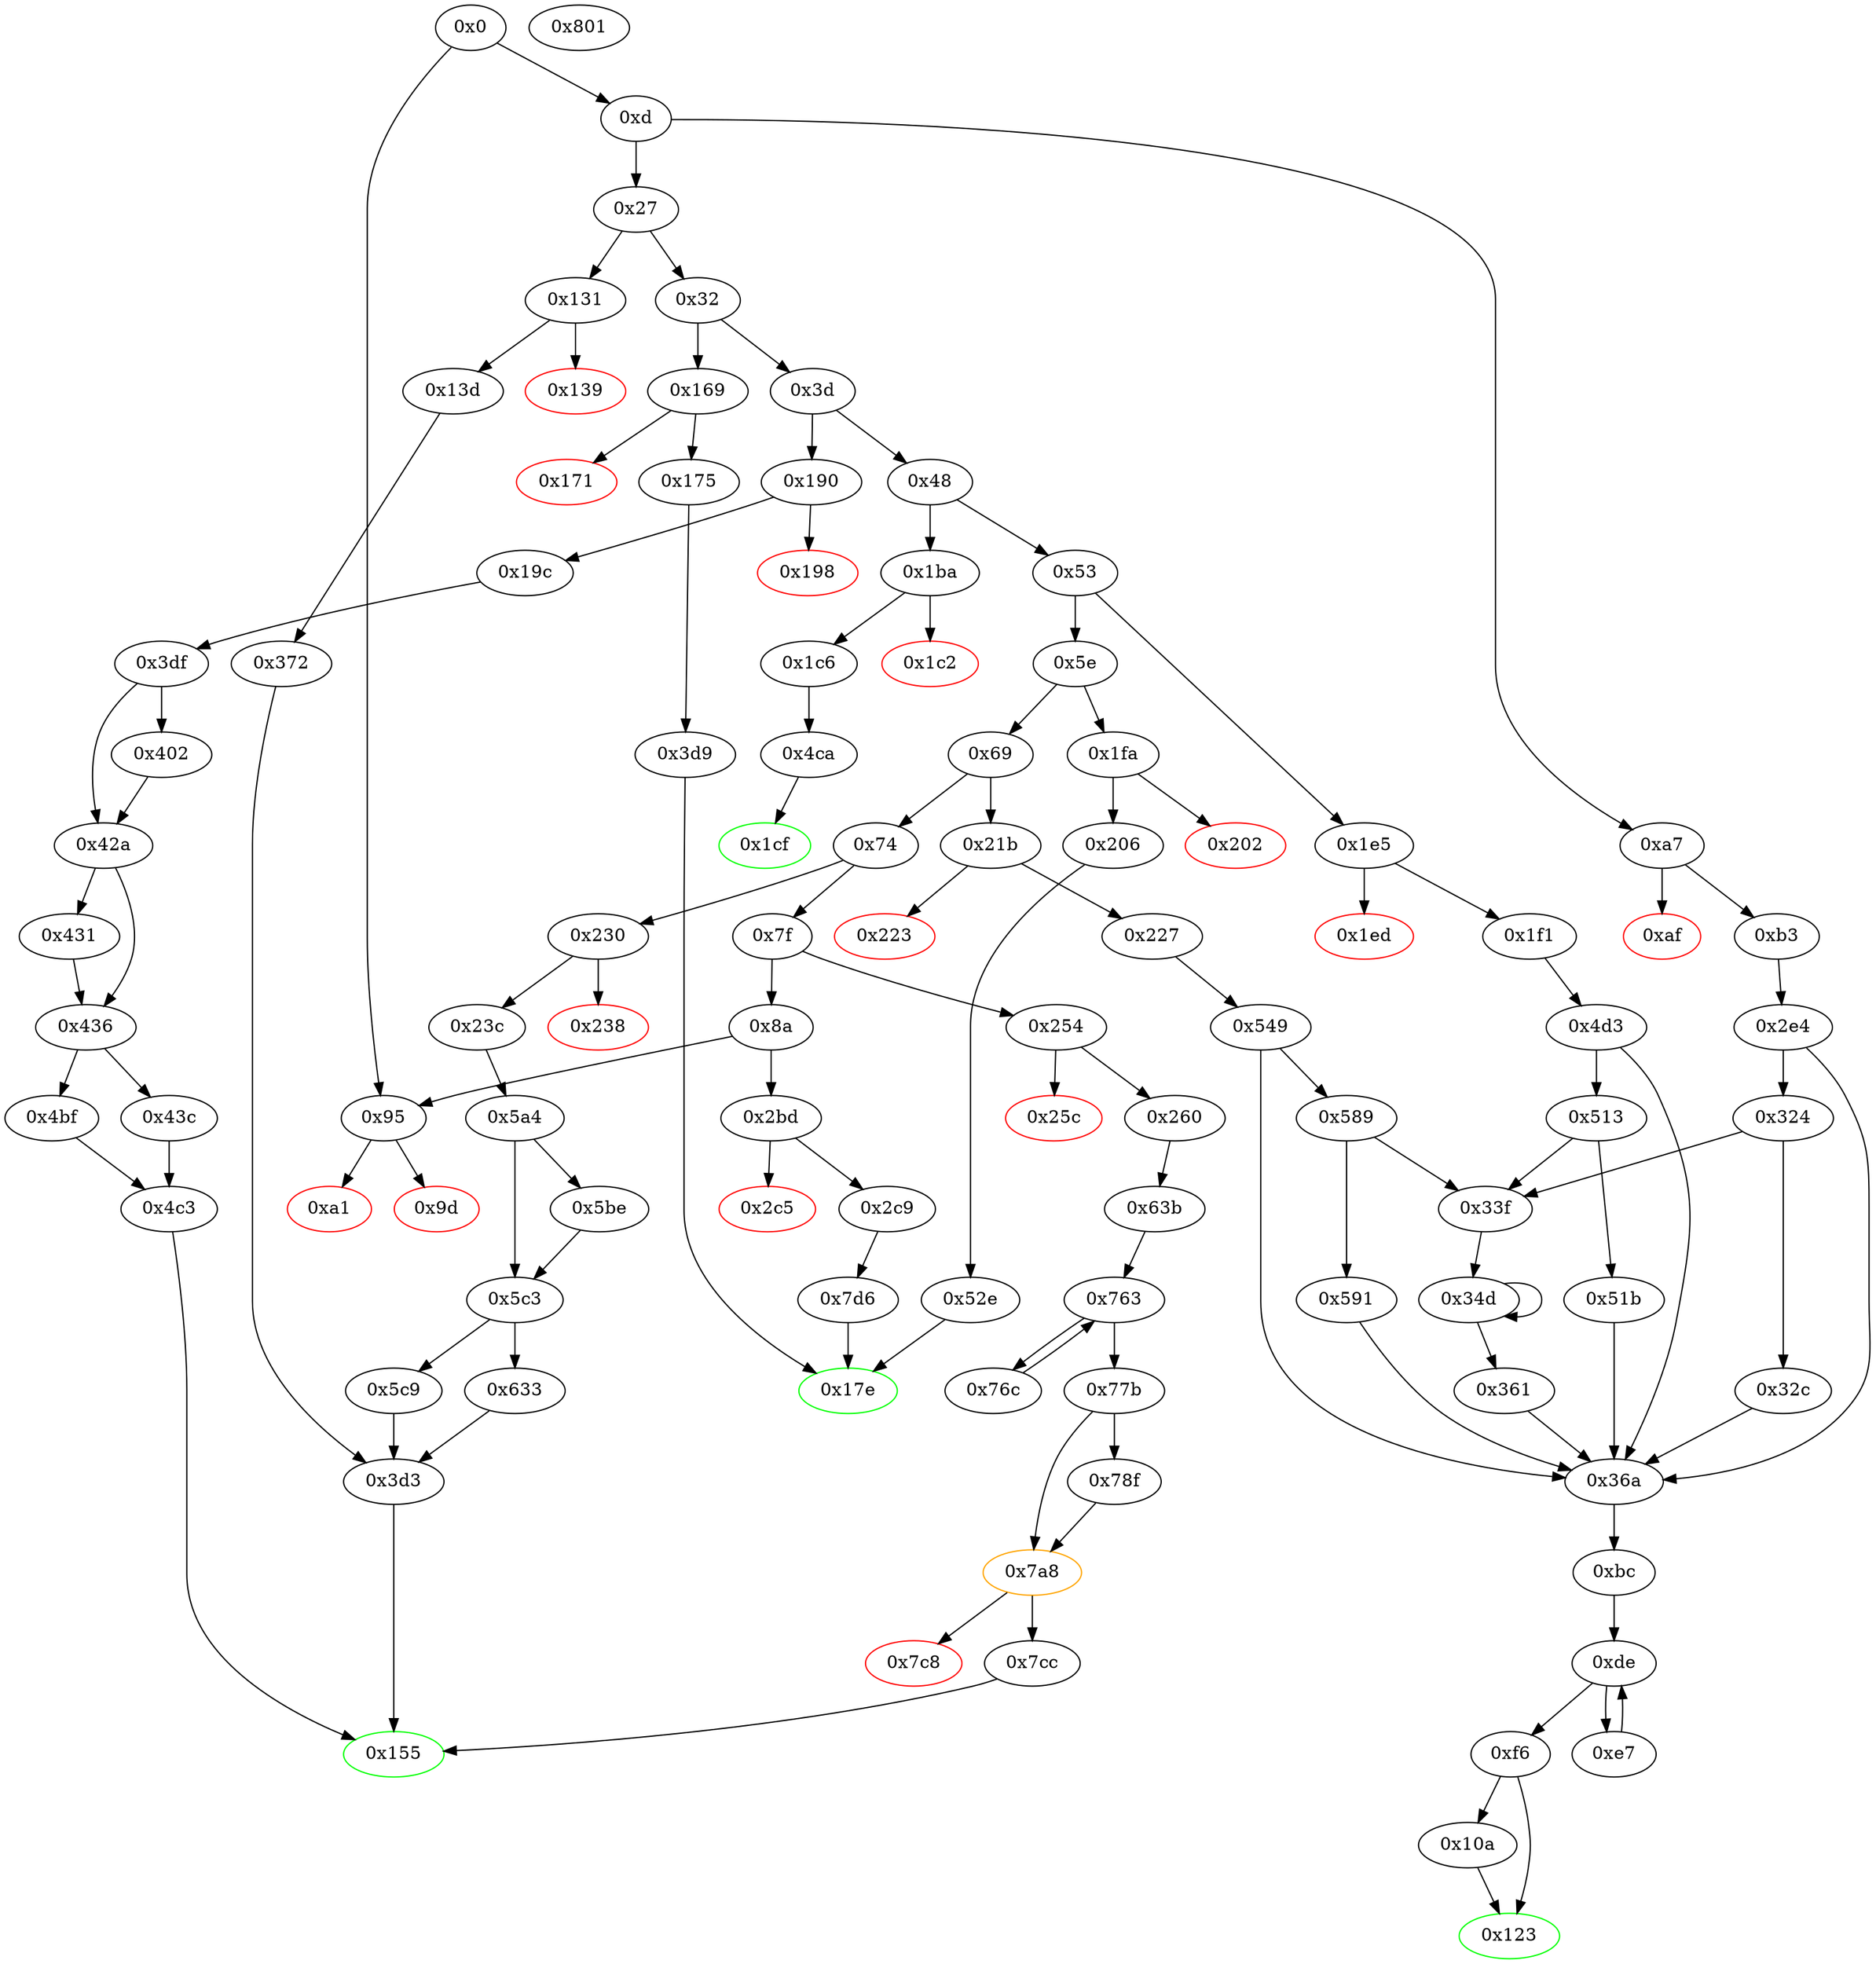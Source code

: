 digraph "" {
"0x63b" [fillcolor=white, id="0x63b", style=filled, tooltip="Block 0x63b\n[0x63b:0x762]\n---\nPredecessors: [0x260]\nSuccessors: [0x763]\n---\n0x63b JUMPDEST\n0x63c CALLER\n0x63d PUSH1 0x0\n0x63f DUP2\n0x640 DUP2\n0x641 MSTORE\n0x642 PUSH1 0x1\n0x644 PUSH1 0x20\n0x646 SWAP1\n0x647 DUP2\n0x648 MSTORE\n0x649 PUSH1 0x40\n0x64b DUP1\n0x64c DUP4\n0x64d SHA3\n0x64e PUSH1 0x1\n0x650 PUSH1 0xa0\n0x652 PUSH1 0x2\n0x654 EXP\n0x655 SUB\n0x656 DUP9\n0x657 AND\n0x658 DUP1\n0x659 DUP6\n0x65a MSTORE\n0x65b SWAP1\n0x65c DUP4\n0x65d MSTORE\n0x65e DUP2\n0x65f DUP5\n0x660 SHA3\n0x661 DUP8\n0x662 SWAP1\n0x663 SSTORE\n0x664 DUP2\n0x665 MLOAD\n0x666 DUP8\n0x667 DUP2\n0x668 MSTORE\n0x669 SWAP2\n0x66a MLOAD\n0x66b SWAP4\n0x66c SWAP5\n0x66d SWAP1\n0x66e SWAP4\n0x66f SWAP1\n0x670 SWAP3\n0x671 PUSH32 0x8c5be1e5ebec7d5bd14f71427d1e84f3dd0314c0f7b2291e5b200ac8c7c3b925\n0x692 SWAP3\n0x693 DUP3\n0x694 SWAP1\n0x695 SUB\n0x696 ADD\n0x697 SWAP1\n0x698 LOG3\n0x699 DUP4\n0x69a PUSH1 0x1\n0x69c PUSH1 0xa0\n0x69e PUSH1 0x2\n0x6a0 EXP\n0x6a1 SUB\n0x6a2 AND\n0x6a3 PUSH1 0x40\n0x6a5 MLOAD\n0x6a6 DUP1\n0x6a7 DUP1\n0x6a8 PUSH32 0x72656365697665417070726f76616c28616464726573732c75696e743235362c\n0x6c9 DUP2\n0x6ca MSTORE\n0x6cb PUSH1 0x20\n0x6cd ADD\n0x6ce PUSH32 0x616464726573732c627974657329000000000000000000000000000000000000\n0x6ef DUP2\n0x6f0 MSTORE\n0x6f1 POP\n0x6f2 PUSH1 0x2e\n0x6f4 ADD\n0x6f5 SWAP1\n0x6f6 POP\n0x6f7 PUSH1 0x40\n0x6f9 MLOAD\n0x6fa DUP1\n0x6fb SWAP2\n0x6fc SUB\n0x6fd SWAP1\n0x6fe SHA3\n0x6ff PUSH1 0xe0\n0x701 PUSH1 0x2\n0x703 EXP\n0x704 SWAP1\n0x705 DIV\n0x706 CALLER\n0x707 DUP6\n0x708 ADDRESS\n0x709 DUP7\n0x70a PUSH1 0x40\n0x70c MLOAD\n0x70d DUP6\n0x70e PUSH4 0xffffffff\n0x713 AND\n0x714 PUSH1 0xe0\n0x716 PUSH1 0x2\n0x718 EXP\n0x719 MUL\n0x71a DUP2\n0x71b MSTORE\n0x71c PUSH1 0x4\n0x71e ADD\n0x71f DUP1\n0x720 DUP6\n0x721 PUSH1 0x1\n0x723 PUSH1 0xa0\n0x725 PUSH1 0x2\n0x727 EXP\n0x728 SUB\n0x729 AND\n0x72a PUSH1 0x1\n0x72c PUSH1 0xa0\n0x72e PUSH1 0x2\n0x730 EXP\n0x731 SUB\n0x732 AND\n0x733 DUP2\n0x734 MSTORE\n0x735 PUSH1 0x20\n0x737 ADD\n0x738 DUP5\n0x739 DUP2\n0x73a MSTORE\n0x73b PUSH1 0x20\n0x73d ADD\n0x73e DUP4\n0x73f PUSH1 0x1\n0x741 PUSH1 0xa0\n0x743 PUSH1 0x2\n0x745 EXP\n0x746 SUB\n0x747 AND\n0x748 PUSH1 0x1\n0x74a PUSH1 0xa0\n0x74c PUSH1 0x2\n0x74e EXP\n0x74f SUB\n0x750 AND\n0x751 DUP2\n0x752 MSTORE\n0x753 PUSH1 0x20\n0x755 ADD\n0x756 DUP3\n0x757 DUP1\n0x758 MLOAD\n0x759 SWAP1\n0x75a PUSH1 0x20\n0x75c ADD\n0x75d SWAP1\n0x75e DUP1\n0x75f DUP4\n0x760 DUP4\n0x761 PUSH1 0x0\n---\n0x63b: JUMPDEST \n0x63c: V518 = CALLER\n0x63d: V519 = 0x0\n0x641: M[0x0] = V518\n0x642: V520 = 0x1\n0x644: V521 = 0x20\n0x648: M[0x20] = 0x1\n0x649: V522 = 0x40\n0x64d: V523 = SHA3 0x0 0x40\n0x64e: V524 = 0x1\n0x650: V525 = 0xa0\n0x652: V526 = 0x2\n0x654: V527 = EXP 0x2 0xa0\n0x655: V528 = SUB 0x10000000000000000000000000000000000000000 0x1\n0x657: V529 = AND V232 0xffffffffffffffffffffffffffffffffffffffff\n0x65a: M[0x0] = V529\n0x65d: M[0x20] = V523\n0x660: V530 = SHA3 0x0 0x40\n0x663: S[V530] = V234\n0x665: V531 = M[0x40]\n0x668: M[V531] = V234\n0x66a: V532 = M[0x40]\n0x671: V533 = 0x8c5be1e5ebec7d5bd14f71427d1e84f3dd0314c0f7b2291e5b200ac8c7c3b925\n0x695: V534 = SUB V531 V532\n0x696: V535 = ADD V534 0x20\n0x698: LOG V532 V535 0x8c5be1e5ebec7d5bd14f71427d1e84f3dd0314c0f7b2291e5b200ac8c7c3b925 V518 V529\n0x69a: V536 = 0x1\n0x69c: V537 = 0xa0\n0x69e: V538 = 0x2\n0x6a0: V539 = EXP 0x2 0xa0\n0x6a1: V540 = SUB 0x10000000000000000000000000000000000000000 0x1\n0x6a2: V541 = AND 0xffffffffffffffffffffffffffffffffffffffff V232\n0x6a3: V542 = 0x40\n0x6a5: V543 = M[0x40]\n0x6a8: V544 = 0x72656365697665417070726f76616c28616464726573732c75696e743235362c\n0x6ca: M[V543] = 0x72656365697665417070726f76616c28616464726573732c75696e743235362c\n0x6cb: V545 = 0x20\n0x6cd: V546 = ADD 0x20 V543\n0x6ce: V547 = 0x616464726573732c627974657329000000000000000000000000000000000000\n0x6f0: M[V546] = 0x616464726573732c627974657329000000000000000000000000000000000000\n0x6f2: V548 = 0x2e\n0x6f4: V549 = ADD 0x2e V543\n0x6f7: V550 = 0x40\n0x6f9: V551 = M[0x40]\n0x6fc: V552 = SUB V549 V551\n0x6fe: V553 = SHA3 V551 V552\n0x6ff: V554 = 0xe0\n0x701: V555 = 0x2\n0x703: V556 = EXP 0x2 0xe0\n0x705: V557 = DIV V553 0x100000000000000000000000000000000000000000000000000000000\n0x706: V558 = CALLER\n0x708: V559 = ADDRESS\n0x70a: V560 = 0x40\n0x70c: V561 = M[0x40]\n0x70e: V562 = 0xffffffff\n0x713: V563 = AND 0xffffffff V557\n0x714: V564 = 0xe0\n0x716: V565 = 0x2\n0x718: V566 = EXP 0x2 0xe0\n0x719: V567 = MUL 0x100000000000000000000000000000000000000000000000000000000 V563\n0x71b: M[V561] = V567\n0x71c: V568 = 0x4\n0x71e: V569 = ADD 0x4 V561\n0x721: V570 = 0x1\n0x723: V571 = 0xa0\n0x725: V572 = 0x2\n0x727: V573 = EXP 0x2 0xa0\n0x728: V574 = SUB 0x10000000000000000000000000000000000000000 0x1\n0x729: V575 = AND 0xffffffffffffffffffffffffffffffffffffffff V558\n0x72a: V576 = 0x1\n0x72c: V577 = 0xa0\n0x72e: V578 = 0x2\n0x730: V579 = EXP 0x2 0xa0\n0x731: V580 = SUB 0x10000000000000000000000000000000000000000 0x1\n0x732: V581 = AND 0xffffffffffffffffffffffffffffffffffffffff V575\n0x734: M[V569] = V581\n0x735: V582 = 0x20\n0x737: V583 = ADD 0x20 V569\n0x73a: M[V583] = V234\n0x73b: V584 = 0x20\n0x73d: V585 = ADD 0x20 V583\n0x73f: V586 = 0x1\n0x741: V587 = 0xa0\n0x743: V588 = 0x2\n0x745: V589 = EXP 0x2 0xa0\n0x746: V590 = SUB 0x10000000000000000000000000000000000000000 0x1\n0x747: V591 = AND 0xffffffffffffffffffffffffffffffffffffffff V559\n0x748: V592 = 0x1\n0x74a: V593 = 0xa0\n0x74c: V594 = 0x2\n0x74e: V595 = EXP 0x2 0xa0\n0x74f: V596 = SUB 0x10000000000000000000000000000000000000000 0x1\n0x750: V597 = AND 0xffffffffffffffffffffffffffffffffffffffff V591\n0x752: M[V585] = V597\n0x753: V598 = 0x20\n0x755: V599 = ADD 0x20 V585\n0x758: V600 = M[V212]\n0x75a: V601 = 0x20\n0x75c: V602 = ADD 0x20 V212\n0x761: V603 = 0x0\n---\nEntry stack: [V13, 0x155, V232, V234, V212]\nStack pops: 3\nStack additions: [S2, S1, S0, 0x0, V541, V557, V558, S1, V559, S0, V569, V599, V602, V600, V600, V599, V602, 0x0]\nExit stack: [V13, 0x155, V232, V234, V212, 0x0, V541, V557, V558, V234, V559, V212, V569, V599, V602, V600, V600, V599, V602, 0x0]\n\nDef sites:\nV13: {0xd.0x1b}\n0x155: {0x260.0x284}\nV232: {0x260.0x292}\nV234: {0x260.0x297}\nV212: {0x260.0x265}\n"];
"0xde" [fillcolor=white, id="0xde", style=filled, tooltip="Block 0xde\n[0xde:0xe6]\n---\nPredecessors: [0xbc, 0xe7]\nSuccessors: [0xe7, 0xf6]\n---\n0xde JUMPDEST\n0xdf DUP4\n0xe0 DUP2\n0xe1 LT\n0xe2 ISZERO\n0xe3 PUSH2 0xf6\n0xe6 JUMPI\n---\n0xde: JUMPDEST \n0xe1: V67 = LT S0 V63\n0xe2: V68 = ISZERO V67\n0xe3: V69 = 0xf6\n0xe6: JUMPI 0xf6 V68\n---\nEntry stack: [V13, 0xbc, S9, V59, V59, V64, V65, V63, V63, V64, V65, S0]\nStack pops: 4\nStack additions: [S3, S2, S1, S0]\nExit stack: [V13, 0xbc, S9, V59, V59, V64, V65, V63, V63, V64, V65, S0]\n\nDef sites:\nV13: {0xd.0x1b}\n0xbc: {0x1f1.0x1f3, 0xb3.0xb5, 0x227.0x229}\nS9: {0x549.0x551, 0x4d3.0x4db, 0x2e4.0x2ec}\nV59: {0xbc.0xc0}\nV59: {0xbc.0xc0}\nV64: {0xbc.0xd4}\nV65: {0xbc.0xd7}\nV63: {0xbc.0xcd}\nV63: {0xbc.0xcd}\nV64: {0xbc.0xd4}\nV65: {0xbc.0xd7}\nS0: {0xbc.0xdc, 0xe7.0xf1}\n"];
"0x7d6" [fillcolor=white, id="0x7d6", style=filled, tooltip="Block 0x7d6\n[0x7d6:0x800]\n---\nPredecessors: [0x2c9]\nSuccessors: [0x17e]\n---\n0x7d6 JUMPDEST\n0x7d7 PUSH1 0x1\n0x7d9 PUSH1 0xa0\n0x7db PUSH1 0x2\n0x7dd EXP\n0x7de SUB\n0x7df SWAP2\n0x7e0 DUP3\n0x7e1 AND\n0x7e2 PUSH1 0x0\n0x7e4 SWAP1\n0x7e5 DUP2\n0x7e6 MSTORE\n0x7e7 PUSH1 0x1\n0x7e9 PUSH1 0x20\n0x7eb SWAP1\n0x7ec DUP2\n0x7ed MSTORE\n0x7ee PUSH1 0x40\n0x7f0 DUP1\n0x7f1 DUP4\n0x7f2 SHA3\n0x7f3 SWAP4\n0x7f4 SWAP1\n0x7f5 SWAP5\n0x7f6 AND\n0x7f7 DUP3\n0x7f8 MSTORE\n0x7f9 SWAP2\n0x7fa SWAP1\n0x7fb SWAP2\n0x7fc MSTORE\n0x7fd SHA3\n0x7fe SLOAD\n0x7ff SWAP1\n0x800 JUMP\n---\n0x7d6: JUMPDEST \n0x7d7: V642 = 0x1\n0x7d9: V643 = 0xa0\n0x7db: V644 = 0x2\n0x7dd: V645 = EXP 0x2 0xa0\n0x7de: V646 = SUB 0x10000000000000000000000000000000000000000 0x1\n0x7e1: V647 = AND 0xffffffffffffffffffffffffffffffffffffffff V252\n0x7e2: V648 = 0x0\n0x7e6: M[0x0] = V647\n0x7e7: V649 = 0x1\n0x7e9: V650 = 0x20\n0x7ed: M[0x20] = 0x1\n0x7ee: V651 = 0x40\n0x7f2: V652 = SHA3 0x0 0x40\n0x7f6: V653 = AND 0xffffffffffffffffffffffffffffffffffffffff V255\n0x7f8: M[0x0] = V653\n0x7fc: M[0x20] = V652\n0x7fd: V654 = SHA3 0x0 0x40\n0x7fe: V655 = S[V654]\n0x800: JUMP 0x17e\n---\nEntry stack: [V13, 0x17e, V252, V255]\nStack pops: 3\nStack additions: [V655]\nExit stack: [V13, V655]\n\nDef sites:\nV13: {0xd.0x1b}\n0x17e: {0x2c9.0x2cb}\nV252: {0x2c9.0x2da}\nV255: {0x2c9.0x2df}\n"];
"0x155" [color=green, fillcolor=white, id="0x155", style=filled, tooltip="Block 0x155\n[0x155:0x168]\n---\nPredecessors: [0x3d3, 0x4c3, 0x7cc]\nSuccessors: []\n---\n0x155 JUMPDEST\n0x156 PUSH1 0x40\n0x158 DUP1\n0x159 MLOAD\n0x15a SWAP2\n0x15b ISZERO\n0x15c ISZERO\n0x15d DUP3\n0x15e MSTORE\n0x15f MLOAD\n0x160 SWAP1\n0x161 DUP2\n0x162 SWAP1\n0x163 SUB\n0x164 PUSH1 0x20\n0x166 ADD\n0x167 SWAP1\n0x168 RETURN\n---\n0x155: JUMPDEST \n0x156: V112 = 0x40\n0x159: V113 = M[0x40]\n0x15b: V114 = ISZERO {0x0, 0x1}\n0x15c: V115 = ISZERO V114\n0x15e: M[V113] = V115\n0x15f: V116 = M[0x40]\n0x163: V117 = SUB V113 V116\n0x164: V118 = 0x20\n0x166: V119 = ADD 0x20 V117\n0x168: RETURN V116 V119\n---\nEntry stack: [V13, {0x0, 0x1}]\nStack pops: 1\nStack additions: []\nExit stack: [V13]\n\nDef sites:\nV13: {0xd.0x1b}\n{0x0, 0x1}: {0x5c9.0x62d, 0x43c.0x4b9, 0x4bf.0x4c1, 0x7cc.0x7ce, 0x633.0x635, 0x372.0x3d1}\n"];
"0x42a" [fillcolor=white, id="0x42a", style=filled, tooltip="Block 0x42a\n[0x42a:0x430]\n---\nPredecessors: [0x3df, 0x402]\nSuccessors: [0x431, 0x436]\n---\n0x42a JUMPDEST\n0x42b DUP1\n0x42c ISZERO\n0x42d PUSH2 0x436\n0x430 JUMPI\n---\n0x42a: JUMPDEST \n0x42c: V359 = ISZERO S0\n0x42d: V360 = 0x436\n0x430: JUMPI 0x436 V359\n---\nEntry stack: [V13, 0x155, V144, V147, V149, 0x0, S0]\nStack pops: 1\nStack additions: [S0]\nExit stack: [V13, 0x155, V144, V147, V149, 0x0, S0]\n\nDef sites:\nV13: {0xd.0x1b}\n0x155: {0x19c.0x19e}\nV144: {0x19c.0x1ad}\nV147: {0x19c.0x1b2}\nV149: {0x19c.0x1b5}\n0x0: {0x3df.0x3ea}\nS0: {0x402.0x429, 0x3df.0x3fc}\n"];
"0xaf" [color=red, fillcolor=white, id="0xaf", style=filled, tooltip="Block 0xaf\n[0xaf:0xb2]\n---\nPredecessors: [0xa7]\nSuccessors: []\n---\n0xaf PUSH1 0x0\n0xb1 DUP1\n0xb2 REVERT\n---\n0xaf: V55 = 0x0\n0xb2: REVERT 0x0 0x0\n---\nEntry stack: [V13, V52]\nStack pops: 0\nStack additions: []\nExit stack: [V13, V52]\n\nDef sites:\nV13: {0xd.0x1b}\nV52: {0xa7.0xa8}\n"];
"0x69" [fillcolor=white, id="0x69", style=filled, tooltip="Block 0x69\n[0x69:0x73]\n---\nPredecessors: [0x5e]\nSuccessors: [0x74, 0x21b]\n---\n0x69 DUP1\n0x6a PUSH4 0x95d89b41\n0x6f EQ\n0x70 PUSH2 0x21b\n0x73 JUMPI\n---\n0x6a: V35 = 0x95d89b41\n0x6f: V36 = EQ 0x95d89b41 V13\n0x70: V37 = 0x21b\n0x73: JUMPI 0x21b V36\n---\nEntry stack: [V13]\nStack pops: 1\nStack additions: [S0]\nExit stack: [V13]\n\nDef sites:\nV13: {0xd.0x1b}\n"];
"0x17e" [color=green, fillcolor=white, id="0x17e", style=filled, tooltip="Block 0x17e\n[0x17e:0x18f]\n---\nPredecessors: [0x3d9, 0x52e, 0x7d6]\nSuccessors: []\n---\n0x17e JUMPDEST\n0x17f PUSH1 0x40\n0x181 DUP1\n0x182 MLOAD\n0x183 SWAP2\n0x184 DUP3\n0x185 MSTORE\n0x186 MLOAD\n0x187 SWAP1\n0x188 DUP2\n0x189 SWAP1\n0x18a SUB\n0x18b PUSH1 0x20\n0x18d ADD\n0x18e SWAP1\n0x18f RETURN\n---\n0x17e: JUMPDEST \n0x17f: V126 = 0x40\n0x182: V127 = M[0x40]\n0x185: M[V127] = S0\n0x186: V128 = M[0x40]\n0x18a: V129 = SUB V127 V128\n0x18b: V130 = 0x20\n0x18d: V131 = ADD 0x20 V129\n0x18f: RETURN V128 V131\n---\nEntry stack: [V13, S1, S0]\nStack pops: 1\nStack additions: []\nExit stack: [V13, S1]\n\nDef sites:\nV13: {0xd.0x1b}\nS1: {0xd.0x1b, 0x175.0x177}\nS0: {0x3d9.0x3dc, 0x7d6.0x7fe, 0x52e.0x546}\n"];
"0x43c" [fillcolor=white, id="0x43c", style=filled, tooltip="Block 0x43c\n[0x43c:0x4be]\n---\nPredecessors: [0x436]\nSuccessors: [0x4c3]\n---\n0x43c PUSH1 0x1\n0x43e PUSH1 0xa0\n0x440 PUSH1 0x2\n0x442 EXP\n0x443 SUB\n0x444 DUP1\n0x445 DUP5\n0x446 AND\n0x447 PUSH1 0x0\n0x449 DUP2\n0x44a DUP2\n0x44b MSTORE\n0x44c PUSH1 0x20\n0x44e DUP2\n0x44f DUP2\n0x450 MSTORE\n0x451 PUSH1 0x40\n0x453 DUP1\n0x454 DUP4\n0x455 SHA3\n0x456 DUP1\n0x457 SLOAD\n0x458 DUP9\n0x459 ADD\n0x45a SWAP1\n0x45b SSTORE\n0x45c SWAP4\n0x45d DUP9\n0x45e AND\n0x45f DUP1\n0x460 DUP4\n0x461 MSTORE\n0x462 DUP5\n0x463 DUP4\n0x464 SHA3\n0x465 DUP1\n0x466 SLOAD\n0x467 DUP9\n0x468 SWAP1\n0x469 SUB\n0x46a SWAP1\n0x46b SSTORE\n0x46c PUSH1 0x1\n0x46e DUP3\n0x46f MSTORE\n0x470 DUP5\n0x471 DUP4\n0x472 SHA3\n0x473 CALLER\n0x474 DUP5\n0x475 MSTORE\n0x476 DUP3\n0x477 MSTORE\n0x478 SWAP2\n0x479 DUP5\n0x47a SWAP1\n0x47b SHA3\n0x47c DUP1\n0x47d SLOAD\n0x47e DUP8\n0x47f SWAP1\n0x480 SUB\n0x481 SWAP1\n0x482 SSTORE\n0x483 DUP4\n0x484 MLOAD\n0x485 DUP7\n0x486 DUP2\n0x487 MSTORE\n0x488 SWAP4\n0x489 MLOAD\n0x48a SWAP3\n0x48b SWAP4\n0x48c SWAP2\n0x48d SWAP3\n0x48e PUSH32 0xddf252ad1be2c89b69c2b068fc378daa952ba7f163c4a11628f55a4df523b3ef\n0x4af SWAP3\n0x4b0 DUP2\n0x4b1 SWAP1\n0x4b2 SUB\n0x4b3 SWAP1\n0x4b4 SWAP2\n0x4b5 ADD\n0x4b6 SWAP1\n0x4b7 LOG3\n0x4b8 POP\n0x4b9 PUSH1 0x1\n0x4bb PUSH2 0x4c3\n0x4be JUMP\n---\n0x43c: V365 = 0x1\n0x43e: V366 = 0xa0\n0x440: V367 = 0x2\n0x442: V368 = EXP 0x2 0xa0\n0x443: V369 = SUB 0x10000000000000000000000000000000000000000 0x1\n0x446: V370 = AND V147 0xffffffffffffffffffffffffffffffffffffffff\n0x447: V371 = 0x0\n0x44b: M[0x0] = V370\n0x44c: V372 = 0x20\n0x450: M[0x20] = 0x0\n0x451: V373 = 0x40\n0x455: V374 = SHA3 0x0 0x40\n0x457: V375 = S[V374]\n0x459: V376 = ADD V149 V375\n0x45b: S[V374] = V376\n0x45e: V377 = AND V144 0xffffffffffffffffffffffffffffffffffffffff\n0x461: M[0x0] = V377\n0x464: V378 = SHA3 0x0 0x40\n0x466: V379 = S[V378]\n0x469: V380 = SUB V379 V149\n0x46b: S[V378] = V380\n0x46c: V381 = 0x1\n0x46f: M[0x20] = 0x1\n0x472: V382 = SHA3 0x0 0x40\n0x473: V383 = CALLER\n0x475: M[0x0] = V383\n0x477: M[0x20] = V382\n0x47b: V384 = SHA3 0x0 0x40\n0x47d: V385 = S[V384]\n0x480: V386 = SUB V385 V149\n0x482: S[V384] = V386\n0x484: V387 = M[0x40]\n0x487: M[V387] = V149\n0x489: V388 = M[0x40]\n0x48e: V389 = 0xddf252ad1be2c89b69c2b068fc378daa952ba7f163c4a11628f55a4df523b3ef\n0x4b2: V390 = SUB V387 V388\n0x4b5: V391 = ADD 0x20 V390\n0x4b7: LOG V388 V391 0xddf252ad1be2c89b69c2b068fc378daa952ba7f163c4a11628f55a4df523b3ef V377 V370\n0x4b9: V392 = 0x1\n0x4bb: V393 = 0x4c3\n0x4be: JUMP 0x4c3\n---\nEntry stack: [V13, 0x155, V144, V147, V149, 0x0]\nStack pops: 4\nStack additions: [S3, S2, S1, 0x1]\nExit stack: [V13, 0x155, V144, V147, V149, 0x1]\n\nDef sites:\nV13: {0xd.0x1b}\n0x155: {0x19c.0x19e}\nV144: {0x19c.0x1ad}\nV147: {0x19c.0x1b2}\nV149: {0x19c.0x1b5}\n0x0: {0x3df.0x3ea}\n"];
"0x33f" [fillcolor=white, id="0x33f", style=filled, tooltip="Block 0x33f\n[0x33f:0x34c]\n---\nPredecessors: [0x324, 0x513, 0x589]\nSuccessors: [0x34d]\n---\n0x33f JUMPDEST\n0x340 DUP3\n0x341 ADD\n0x342 SWAP2\n0x343 SWAP1\n0x344 PUSH1 0x0\n0x346 MSTORE\n0x347 PUSH1 0x20\n0x349 PUSH1 0x0\n0x34b SHA3\n0x34c SWAP1\n---\n0x33f: JUMPDEST \n0x341: V292 = ADD S2 S0\n0x344: V293 = 0x0\n0x346: M[0x0] = {0x3, 0x5, 0x6}\n0x347: V294 = 0x20\n0x349: V295 = 0x0\n0x34b: V296 = SHA3 0x0 0x20\n---\nEntry stack: [V13, 0xbc, S5, {0x3, 0x5, 0x6}, S3, S2, {0x3, 0x5, 0x6}, S0]\nStack pops: 3\nStack additions: [V292, V296, S2]\nExit stack: [V13, 0xbc, S5, {0x3, 0x5, 0x6}, S3, V292, V296, S2]\n\nDef sites:\nV13: {0xd.0x1b}\n0xbc: {0x1f1.0x1f3, 0xb3.0xb5, 0x227.0x229}\nS5: {0x549.0x551, 0x4d3.0x4db, 0x2e4.0x2ec}\n{0x3, 0x5, 0x6}: {0x549.0x54a, 0x4d3.0x4d4, 0x2e4.0x2e5}\nS3: {0x549.0x569, 0x4d3.0x4f3, 0x2e4.0x304}\nS2: {0x549.0x580, 0x4d3.0x50a, 0x2e4.0x31b}\n{0x3, 0x5, 0x6}: {0x549.0x54a, 0x4d3.0x4d4, 0x2e4.0x2e5}\nS0: {0x549.0x569, 0x4d3.0x4f3, 0x2e4.0x304}\n"];
"0x13d" [fillcolor=white, id="0x13d", style=filled, tooltip="Block 0x13d\n[0x13d:0x154]\n---\nPredecessors: [0x131]\nSuccessors: [0x372]\n---\n0x13d JUMPDEST\n0x13e POP\n0x13f PUSH2 0x155\n0x142 PUSH1 0x1\n0x144 PUSH1 0xa0\n0x146 PUSH1 0x2\n0x148 EXP\n0x149 SUB\n0x14a PUSH1 0x4\n0x14c CALLDATALOAD\n0x14d AND\n0x14e PUSH1 0x24\n0x150 CALLDATALOAD\n0x151 PUSH2 0x372\n0x154 JUMP\n---\n0x13d: JUMPDEST \n0x13f: V100 = 0x155\n0x142: V101 = 0x1\n0x144: V102 = 0xa0\n0x146: V103 = 0x2\n0x148: V104 = EXP 0x2 0xa0\n0x149: V105 = SUB 0x10000000000000000000000000000000000000000 0x1\n0x14a: V106 = 0x4\n0x14c: V107 = CALLDATALOAD 0x4\n0x14d: V108 = AND V107 0xffffffffffffffffffffffffffffffffffffffff\n0x14e: V109 = 0x24\n0x150: V110 = CALLDATALOAD 0x24\n0x151: V111 = 0x372\n0x154: JUMP 0x372\n---\nEntry stack: [V13, V96]\nStack pops: 1\nStack additions: [0x155, V108, V110]\nExit stack: [V13, 0x155, V108, V110]\n\nDef sites:\nV13: {0xd.0x1b}\nV96: {0x131.0x132}\n"];
"0x95" [fillcolor=white, id="0x95", style=filled, tooltip="Block 0x95\n[0x95:0x9c]\n---\nPredecessors: [0x0, 0x8a]\nSuccessors: [0x9d, 0xa1]\n---\n0x95 JUMPDEST\n0x96 CALLVALUE\n0x97 DUP1\n0x98 ISZERO\n0x99 PUSH2 0xa1\n0x9c JUMPI\n---\n0x95: JUMPDEST \n0x96: V47 = CALLVALUE\n0x98: V48 = ISZERO V47\n0x99: V49 = 0xa1\n0x9c: JUMPI 0xa1 V48\n---\nEntry stack: [V13]\nStack pops: 0\nStack additions: [V47]\nExit stack: [V13, V47]\n\nDef sites:\nV13: {0xd.0x1b}\n"];
"0x1f1" [fillcolor=white, id="0x1f1", style=filled, tooltip="Block 0x1f1\n[0x1f1:0x1f9]\n---\nPredecessors: [0x1e5]\nSuccessors: [0x4d3]\n---\n0x1f1 JUMPDEST\n0x1f2 POP\n0x1f3 PUSH2 0xbc\n0x1f6 PUSH2 0x4d3\n0x1f9 JUMP\n---\n0x1f1: JUMPDEST \n0x1f3: V169 = 0xbc\n0x1f6: V170 = 0x4d3\n0x1f9: JUMP 0x4d3\n---\nEntry stack: [V13, V165]\nStack pops: 1\nStack additions: [0xbc]\nExit stack: [V13, 0xbc]\n\nDef sites:\nV13: {0xd.0x1b}\nV165: {0x1e5.0x1e6}\n"];
"0x25c" [color=red, fillcolor=white, id="0x25c", style=filled, tooltip="Block 0x25c\n[0x25c:0x25f]\n---\nPredecessors: [0x254]\nSuccessors: []\n---\n0x25c PUSH1 0x0\n0x25e DUP1\n0x25f REVERT\n---\n0x25c: V210 = 0x0\n0x25f: REVERT 0x0 0x0\n---\nEntry stack: [V13, V207]\nStack pops: 0\nStack additions: []\nExit stack: [V13, V207]\n\nDef sites:\nV13: {0xd.0x1b}\nV207: {0x254.0x255}\n"];
"0x7f" [fillcolor=white, id="0x7f", style=filled, tooltip="Block 0x7f\n[0x7f:0x89]\n---\nPredecessors: [0x74]\nSuccessors: [0x8a, 0x254]\n---\n0x7f DUP1\n0x80 PUSH4 0xcae9ca51\n0x85 EQ\n0x86 PUSH2 0x254\n0x89 JUMPI\n---\n0x80: V41 = 0xcae9ca51\n0x85: V42 = EQ 0xcae9ca51 V13\n0x86: V43 = 0x254\n0x89: JUMPI 0x254 V42\n---\nEntry stack: [V13]\nStack pops: 1\nStack additions: [S0]\nExit stack: [V13]\n\nDef sites:\nV13: {0xd.0x1b}\n"];
"0x324" [fillcolor=white, id="0x324", style=filled, tooltip="Block 0x324\n[0x324:0x32b]\n---\nPredecessors: [0x2e4]\nSuccessors: [0x32c, 0x33f]\n---\n0x324 DUP1\n0x325 PUSH1 0x1f\n0x327 LT\n0x328 PUSH2 0x33f\n0x32b JUMPI\n---\n0x325: V282 = 0x1f\n0x327: V283 = LT 0x1f V272\n0x328: V284 = 0x33f\n0x32b: JUMPI 0x33f V283\n---\nEntry stack: [V13, 0xbc, V260, 0x3, V272, V279, 0x3, V272]\nStack pops: 1\nStack additions: [S0]\nExit stack: [V13, 0xbc, V260, 0x3, V272, V279, 0x3, V272]\n\nDef sites:\nV13: {0xd.0x1b}\n0xbc: {0xb3.0xb5}\nV260: {0x2e4.0x2ec}\n0x3: {0x2e4.0x2e5}\nV272: {0x2e4.0x304}\nV279: {0x2e4.0x31b}\n0x3: {0x2e4.0x2e5}\nV272: {0x2e4.0x304}\n"];
"0x7c8" [color=red, fillcolor=white, id="0x7c8", style=filled, tooltip="Block 0x7c8\n[0x7c8:0x7cb]\n---\nPredecessors: [0x7a8]\nSuccessors: []\n---\n0x7c8 PUSH1 0x0\n0x7ca DUP1\n0x7cb REVERT\n---\n0x7c8: V640 = 0x0\n0x7cb: REVERT 0x0 0x0\n---\nEntry stack: [V13, 0x155, V232, V234, V212, 0x0]\nStack pops: 0\nStack additions: []\nExit stack: [V13, 0x155, V232, V234, V212, 0x0]\n\nDef sites:\nV13: {0xd.0x1b}\n0x155: {0x260.0x284}\nV232: {0x260.0x292}\nV234: {0x260.0x297}\nV212: {0x260.0x265}\n0x0: {0x63b.0x63d}\n"];
"0x4d3" [fillcolor=white, id="0x4d3", style=filled, tooltip="Block 0x4d3\n[0x4d3:0x512]\n---\nPredecessors: [0x1f1]\nSuccessors: [0x36a, 0x513]\n---\n0x4d3 JUMPDEST\n0x4d4 PUSH1 0x6\n0x4d6 DUP1\n0x4d7 SLOAD\n0x4d8 PUSH1 0x40\n0x4da DUP1\n0x4db MLOAD\n0x4dc PUSH1 0x20\n0x4de PUSH1 0x2\n0x4e0 PUSH1 0x1\n0x4e2 DUP6\n0x4e3 AND\n0x4e4 ISZERO\n0x4e5 PUSH2 0x100\n0x4e8 MUL\n0x4e9 PUSH1 0x0\n0x4eb NOT\n0x4ec ADD\n0x4ed SWAP1\n0x4ee SWAP5\n0x4ef AND\n0x4f0 SWAP4\n0x4f1 SWAP1\n0x4f2 SWAP4\n0x4f3 DIV\n0x4f4 PUSH1 0x1f\n0x4f6 DUP2\n0x4f7 ADD\n0x4f8 DUP5\n0x4f9 SWAP1\n0x4fa DIV\n0x4fb DUP5\n0x4fc MUL\n0x4fd DUP3\n0x4fe ADD\n0x4ff DUP5\n0x500 ADD\n0x501 SWAP1\n0x502 SWAP3\n0x503 MSTORE\n0x504 DUP2\n0x505 DUP2\n0x506 MSTORE\n0x507 SWAP3\n0x508 SWAP2\n0x509 DUP4\n0x50a ADD\n0x50b DUP3\n0x50c DUP3\n0x50d DUP1\n0x50e ISZERO\n0x50f PUSH2 0x36a\n0x512 JUMPI\n---\n0x4d3: JUMPDEST \n0x4d4: V399 = 0x6\n0x4d7: V400 = S[0x6]\n0x4d8: V401 = 0x40\n0x4db: V402 = M[0x40]\n0x4dc: V403 = 0x20\n0x4de: V404 = 0x2\n0x4e0: V405 = 0x1\n0x4e3: V406 = AND V400 0x1\n0x4e4: V407 = ISZERO V406\n0x4e5: V408 = 0x100\n0x4e8: V409 = MUL 0x100 V407\n0x4e9: V410 = 0x0\n0x4eb: V411 = NOT 0x0\n0x4ec: V412 = ADD 0xffffffffffffffffffffffffffffffffffffffffffffffffffffffffffffffff V409\n0x4ef: V413 = AND V400 V412\n0x4f3: V414 = DIV V413 0x2\n0x4f4: V415 = 0x1f\n0x4f7: V416 = ADD V414 0x1f\n0x4fa: V417 = DIV V416 0x20\n0x4fc: V418 = MUL 0x20 V417\n0x4fe: V419 = ADD V402 V418\n0x500: V420 = ADD 0x20 V419\n0x503: M[0x40] = V420\n0x506: M[V402] = V414\n0x50a: V421 = ADD V402 0x20\n0x50e: V422 = ISZERO V414\n0x50f: V423 = 0x36a\n0x512: JUMPI 0x36a V422\n---\nEntry stack: [V13, 0xbc]\nStack pops: 0\nStack additions: [V402, 0x6, V414, V421, 0x6, V414]\nExit stack: [V13, 0xbc, V402, 0x6, V414, V421, 0x6, V414]\n\nDef sites:\nV13: {0xd.0x1b}\n0xbc: {0x1f1.0x1f3}\n"];
"0x1ed" [color=red, fillcolor=white, id="0x1ed", style=filled, tooltip="Block 0x1ed\n[0x1ed:0x1f0]\n---\nPredecessors: [0x1e5]\nSuccessors: []\n---\n0x1ed PUSH1 0x0\n0x1ef DUP1\n0x1f0 REVERT\n---\n0x1ed: V168 = 0x0\n0x1f0: REVERT 0x0 0x0\n---\nEntry stack: [V13, V165]\nStack pops: 0\nStack additions: []\nExit stack: [V13, V165]\n\nDef sites:\nV13: {0xd.0x1b}\nV165: {0x1e5.0x1e6}\n"];
"0x2c5" [color=red, fillcolor=white, id="0x2c5", style=filled, tooltip="Block 0x2c5\n[0x2c5:0x2c8]\n---\nPredecessors: [0x2bd]\nSuccessors: []\n---\n0x2c5 PUSH1 0x0\n0x2c7 DUP1\n0x2c8 REVERT\n---\n0x2c5: V243 = 0x0\n0x2c8: REVERT 0x0 0x0\n---\nEntry stack: [V13, V240]\nStack pops: 0\nStack additions: []\nExit stack: [V13, V240]\n\nDef sites:\nV13: {0xd.0x1b}\nV240: {0x2bd.0x2be}\n"];
"0x10a" [fillcolor=white, id="0x10a", style=filled, tooltip="Block 0x10a\n[0x10a:0x122]\n---\nPredecessors: [0xf6]\nSuccessors: [0x123]\n---\n0x10a DUP1\n0x10b DUP3\n0x10c SUB\n0x10d DUP1\n0x10e MLOAD\n0x10f PUSH1 0x1\n0x111 DUP4\n0x112 PUSH1 0x20\n0x114 SUB\n0x115 PUSH2 0x100\n0x118 EXP\n0x119 SUB\n0x11a NOT\n0x11b AND\n0x11c DUP2\n0x11d MSTORE\n0x11e PUSH1 0x20\n0x120 ADD\n0x121 SWAP2\n0x122 POP\n---\n0x10c: V81 = SUB V76 V78\n0x10e: V82 = M[V81]\n0x10f: V83 = 0x1\n0x112: V84 = 0x20\n0x114: V85 = SUB 0x20 V78\n0x115: V86 = 0x100\n0x118: V87 = EXP 0x100 V85\n0x119: V88 = SUB V87 0x1\n0x11a: V89 = NOT V88\n0x11b: V90 = AND V89 V82\n0x11d: M[V81] = V90\n0x11e: V91 = 0x20\n0x120: V92 = ADD 0x20 V81\n---\nEntry stack: [V13, 0xbc, S4, V59, V59, V76, V78]\nStack pops: 2\nStack additions: [V92, S0]\nExit stack: [V13, 0xbc, S4, V59, V59, V92, V78]\n\nDef sites:\nV13: {0xd.0x1b}\n0xbc: {0x1f1.0x1f3, 0xb3.0xb5, 0x227.0x229}\nS4: {0x549.0x551, 0x4d3.0x4db, 0x2e4.0x2ec}\nV59: {0xbc.0xc0}\nV59: {0xbc.0xc0}\nV76: {0xf6.0xff}\nV78: {0xf6.0x103}\n"];
"0x23c" [fillcolor=white, id="0x23c", style=filled, tooltip="Block 0x23c\n[0x23c:0x253]\n---\nPredecessors: [0x230]\nSuccessors: [0x5a4]\n---\n0x23c JUMPDEST\n0x23d POP\n0x23e PUSH2 0x155\n0x241 PUSH1 0x1\n0x243 PUSH1 0xa0\n0x245 PUSH1 0x2\n0x247 EXP\n0x248 SUB\n0x249 PUSH1 0x4\n0x24b CALLDATALOAD\n0x24c AND\n0x24d PUSH1 0x24\n0x24f CALLDATALOAD\n0x250 PUSH2 0x5a4\n0x253 JUMP\n---\n0x23c: JUMPDEST \n0x23e: V195 = 0x155\n0x241: V196 = 0x1\n0x243: V197 = 0xa0\n0x245: V198 = 0x2\n0x247: V199 = EXP 0x2 0xa0\n0x248: V200 = SUB 0x10000000000000000000000000000000000000000 0x1\n0x249: V201 = 0x4\n0x24b: V202 = CALLDATALOAD 0x4\n0x24c: V203 = AND V202 0xffffffffffffffffffffffffffffffffffffffff\n0x24d: V204 = 0x24\n0x24f: V205 = CALLDATALOAD 0x24\n0x250: V206 = 0x5a4\n0x253: JUMP 0x5a4\n---\nEntry stack: [V13, V191]\nStack pops: 1\nStack additions: [0x155, V203, V205]\nExit stack: [V13, 0x155, V203, V205]\n\nDef sites:\nV13: {0xd.0x1b}\nV191: {0x230.0x231}\n"];
"0x2bd" [fillcolor=white, id="0x2bd", style=filled, tooltip="Block 0x2bd\n[0x2bd:0x2c4]\n---\nPredecessors: [0x8a]\nSuccessors: [0x2c5, 0x2c9]\n---\n0x2bd JUMPDEST\n0x2be CALLVALUE\n0x2bf DUP1\n0x2c0 ISZERO\n0x2c1 PUSH2 0x2c9\n0x2c4 JUMPI\n---\n0x2bd: JUMPDEST \n0x2be: V240 = CALLVALUE\n0x2c0: V241 = ISZERO V240\n0x2c1: V242 = 0x2c9\n0x2c4: JUMPI 0x2c9 V241\n---\nEntry stack: [V13]\nStack pops: 0\nStack additions: [V240]\nExit stack: [V13, V240]\n\nDef sites:\nV13: {0xd.0x1b}\n"];
"0x5e" [fillcolor=white, id="0x5e", style=filled, tooltip="Block 0x5e\n[0x5e:0x68]\n---\nPredecessors: [0x53]\nSuccessors: [0x69, 0x1fa]\n---\n0x5e DUP1\n0x5f PUSH4 0x70a08231\n0x64 EQ\n0x65 PUSH2 0x1fa\n0x68 JUMPI\n---\n0x5f: V32 = 0x70a08231\n0x64: V33 = EQ 0x70a08231 V13\n0x65: V34 = 0x1fa\n0x68: JUMPI 0x1fa V33\n---\nEntry stack: [V13]\nStack pops: 1\nStack additions: [S0]\nExit stack: [V13]\n\nDef sites:\nV13: {0xd.0x1b}\n"];
"0x78f" [fillcolor=white, id="0x78f", style=filled, tooltip="Block 0x78f\n[0x78f:0x7a7]\n---\nPredecessors: [0x77b]\nSuccessors: [0x7a8]\n---\n0x78f DUP1\n0x790 DUP3\n0x791 SUB\n0x792 DUP1\n0x793 MLOAD\n0x794 PUSH1 0x1\n0x796 DUP4\n0x797 PUSH1 0x20\n0x799 SUB\n0x79a PUSH2 0x100\n0x79d EXP\n0x79e SUB\n0x79f NOT\n0x7a0 AND\n0x7a1 DUP2\n0x7a2 MSTORE\n0x7a3 PUSH1 0x20\n0x7a5 ADD\n0x7a6 SWAP2\n0x7a7 POP\n---\n0x791: V618 = SUB V613 V615\n0x793: V619 = M[V618]\n0x794: V620 = 0x1\n0x797: V621 = 0x20\n0x799: V622 = SUB 0x20 V615\n0x79a: V623 = 0x100\n0x79d: V624 = EXP 0x100 V622\n0x79e: V625 = SUB V624 0x1\n0x79f: V626 = NOT V625\n0x7a0: V627 = AND V626 V619\n0x7a2: M[V618] = V627\n0x7a3: V628 = 0x20\n0x7a5: V629 = ADD 0x20 V618\n---\nEntry stack: [V13, 0x155, V232, V234, V212, 0x0, V541, V557, V558, V234, V559, V212, V569, V613, V615]\nStack pops: 2\nStack additions: [V629, S0]\nExit stack: [V13, 0x155, V232, V234, V212, 0x0, V541, V557, V558, V234, V559, V212, V569, V629, V615]\n\nDef sites:\nV13: {0xd.0x1b}\n0x155: {0x260.0x284}\nV232: {0x260.0x292}\nV234: {0x260.0x297}\nV212: {0x260.0x265}\n0x0: {0x63b.0x63d}\nV541: {0x63b.0x6a2}\nV557: {0x63b.0x705}\nV558: {0x63b.0x706}\nV234: {0x260.0x297}\nV559: {0x63b.0x708}\nV212: {0x260.0x265}\nV569: {0x63b.0x71e}\nV613: {0x77b.0x784}\nV615: {0x77b.0x788}\n"];
"0xa1" [color=red, fillcolor=white, id="0xa1", style=filled, tooltip="Block 0xa1\n[0xa1:0xa6]\n---\nPredecessors: [0x95]\nSuccessors: []\n---\n0xa1 JUMPDEST\n0xa2 POP\n0xa3 PUSH1 0x0\n0xa5 DUP1\n0xa6 REVERT\n---\n0xa1: JUMPDEST \n0xa3: V51 = 0x0\n0xa6: REVERT 0x0 0x0\n---\nEntry stack: [V13, V47]\nStack pops: 1\nStack additions: []\nExit stack: [V13]\n\nDef sites:\nV13: {0xd.0x1b}\nV47: {0x95.0x96}\n"];
"0x175" [fillcolor=white, id="0x175", style=filled, tooltip="Block 0x175\n[0x175:0x17d]\n---\nPredecessors: [0x169]\nSuccessors: [0x3d9]\n---\n0x175 JUMPDEST\n0x176 POP\n0x177 PUSH2 0x17e\n0x17a PUSH2 0x3d9\n0x17d JUMP\n---\n0x175: JUMPDEST \n0x177: V124 = 0x17e\n0x17a: V125 = 0x3d9\n0x17d: JUMP 0x3d9\n---\nEntry stack: [V13, V120]\nStack pops: 1\nStack additions: [0x17e]\nExit stack: [V13, 0x17e]\n\nDef sites:\nV13: {0xd.0x1b}\nV120: {0x169.0x16a}\n"];
"0x2e4" [fillcolor=white, id="0x2e4", style=filled, tooltip="Block 0x2e4\n[0x2e4:0x323]\n---\nPredecessors: [0xb3]\nSuccessors: [0x324, 0x36a]\n---\n0x2e4 JUMPDEST\n0x2e5 PUSH1 0x3\n0x2e7 DUP1\n0x2e8 SLOAD\n0x2e9 PUSH1 0x40\n0x2eb DUP1\n0x2ec MLOAD\n0x2ed PUSH1 0x20\n0x2ef PUSH1 0x2\n0x2f1 PUSH1 0x1\n0x2f3 DUP6\n0x2f4 AND\n0x2f5 ISZERO\n0x2f6 PUSH2 0x100\n0x2f9 MUL\n0x2fa PUSH1 0x0\n0x2fc NOT\n0x2fd ADD\n0x2fe SWAP1\n0x2ff SWAP5\n0x300 AND\n0x301 SWAP4\n0x302 SWAP1\n0x303 SWAP4\n0x304 DIV\n0x305 PUSH1 0x1f\n0x307 DUP2\n0x308 ADD\n0x309 DUP5\n0x30a SWAP1\n0x30b DIV\n0x30c DUP5\n0x30d MUL\n0x30e DUP3\n0x30f ADD\n0x310 DUP5\n0x311 ADD\n0x312 SWAP1\n0x313 SWAP3\n0x314 MSTORE\n0x315 DUP2\n0x316 DUP2\n0x317 MSTORE\n0x318 SWAP3\n0x319 SWAP2\n0x31a DUP4\n0x31b ADD\n0x31c DUP3\n0x31d DUP3\n0x31e DUP1\n0x31f ISZERO\n0x320 PUSH2 0x36a\n0x323 JUMPI\n---\n0x2e4: JUMPDEST \n0x2e5: V257 = 0x3\n0x2e8: V258 = S[0x3]\n0x2e9: V259 = 0x40\n0x2ec: V260 = M[0x40]\n0x2ed: V261 = 0x20\n0x2ef: V262 = 0x2\n0x2f1: V263 = 0x1\n0x2f4: V264 = AND V258 0x1\n0x2f5: V265 = ISZERO V264\n0x2f6: V266 = 0x100\n0x2f9: V267 = MUL 0x100 V265\n0x2fa: V268 = 0x0\n0x2fc: V269 = NOT 0x0\n0x2fd: V270 = ADD 0xffffffffffffffffffffffffffffffffffffffffffffffffffffffffffffffff V267\n0x300: V271 = AND V258 V270\n0x304: V272 = DIV V271 0x2\n0x305: V273 = 0x1f\n0x308: V274 = ADD V272 0x1f\n0x30b: V275 = DIV V274 0x20\n0x30d: V276 = MUL 0x20 V275\n0x30f: V277 = ADD V260 V276\n0x311: V278 = ADD 0x20 V277\n0x314: M[0x40] = V278\n0x317: M[V260] = V272\n0x31b: V279 = ADD V260 0x20\n0x31f: V280 = ISZERO V272\n0x320: V281 = 0x36a\n0x323: JUMPI 0x36a V280\n---\nEntry stack: [V13, 0xbc]\nStack pops: 0\nStack additions: [V260, 0x3, V272, V279, 0x3, V272]\nExit stack: [V13, 0xbc, V260, 0x3, V272, V279, 0x3, V272]\n\nDef sites:\nV13: {0xd.0x1b}\n0xbc: {0xb3.0xb5}\n"];
"0x1ba" [fillcolor=white, id="0x1ba", style=filled, tooltip="Block 0x1ba\n[0x1ba:0x1c1]\n---\nPredecessors: [0x48]\nSuccessors: [0x1c2, 0x1c6]\n---\n0x1ba JUMPDEST\n0x1bb CALLVALUE\n0x1bc DUP1\n0x1bd ISZERO\n0x1be PUSH2 0x1c6\n0x1c1 JUMPI\n---\n0x1ba: JUMPDEST \n0x1bb: V151 = CALLVALUE\n0x1bd: V152 = ISZERO V151\n0x1be: V153 = 0x1c6\n0x1c1: JUMPI 0x1c6 V152\n---\nEntry stack: [V13]\nStack pops: 0\nStack additions: [V151]\nExit stack: [V13, V151]\n\nDef sites:\nV13: {0xd.0x1b}\n"];
"0x5a4" [fillcolor=white, id="0x5a4", style=filled, tooltip="Block 0x5a4\n[0x5a4:0x5bd]\n---\nPredecessors: [0x23c]\nSuccessors: [0x5be, 0x5c3]\n---\n0x5a4 JUMPDEST\n0x5a5 CALLER\n0x5a6 PUSH1 0x0\n0x5a8 SWAP1\n0x5a9 DUP2\n0x5aa MSTORE\n0x5ab PUSH1 0x20\n0x5ad DUP2\n0x5ae SWAP1\n0x5af MSTORE\n0x5b0 PUSH1 0x40\n0x5b2 DUP2\n0x5b3 SHA3\n0x5b4 SLOAD\n0x5b5 DUP3\n0x5b6 GT\n0x5b7 DUP1\n0x5b8 ISZERO\n0x5b9 SWAP1\n0x5ba PUSH2 0x5c3\n0x5bd JUMPI\n---\n0x5a4: JUMPDEST \n0x5a5: V480 = CALLER\n0x5a6: V481 = 0x0\n0x5aa: M[0x0] = V480\n0x5ab: V482 = 0x20\n0x5af: M[0x20] = 0x0\n0x5b0: V483 = 0x40\n0x5b3: V484 = SHA3 0x0 0x40\n0x5b4: V485 = S[V484]\n0x5b6: V486 = GT V205 V485\n0x5b8: V487 = ISZERO V486\n0x5ba: V488 = 0x5c3\n0x5bd: JUMPI 0x5c3 V486\n---\nEntry stack: [V13, 0x155, V203, V205]\nStack pops: 1\nStack additions: [S0, 0x0, V487]\nExit stack: [V13, 0x155, V203, V205, 0x0, V487]\n\nDef sites:\nV13: {0xd.0x1b}\n0x155: {0x23c.0x23e}\nV203: {0x23c.0x24c}\nV205: {0x23c.0x24f}\n"];
"0xa7" [fillcolor=white, id="0xa7", style=filled, tooltip="Block 0xa7\n[0xa7:0xae]\n---\nPredecessors: [0xd]\nSuccessors: [0xaf, 0xb3]\n---\n0xa7 JUMPDEST\n0xa8 CALLVALUE\n0xa9 DUP1\n0xaa ISZERO\n0xab PUSH2 0xb3\n0xae JUMPI\n---\n0xa7: JUMPDEST \n0xa8: V52 = CALLVALUE\n0xaa: V53 = ISZERO V52\n0xab: V54 = 0xb3\n0xae: JUMPI 0xb3 V53\n---\nEntry stack: [V13]\nStack pops: 0\nStack additions: [V52]\nExit stack: [V13, V52]\n\nDef sites:\nV13: {0xd.0x1b}\n"];
"0x254" [fillcolor=white, id="0x254", style=filled, tooltip="Block 0x254\n[0x254:0x25b]\n---\nPredecessors: [0x7f]\nSuccessors: [0x25c, 0x260]\n---\n0x254 JUMPDEST\n0x255 CALLVALUE\n0x256 DUP1\n0x257 ISZERO\n0x258 PUSH2 0x260\n0x25b JUMPI\n---\n0x254: JUMPDEST \n0x255: V207 = CALLVALUE\n0x257: V208 = ISZERO V207\n0x258: V209 = 0x260\n0x25b: JUMPI 0x260 V208\n---\nEntry stack: [V13]\nStack pops: 0\nStack additions: [V207]\nExit stack: [V13, V207]\n\nDef sites:\nV13: {0xd.0x1b}\n"];
"0x76c" [fillcolor=white, id="0x76c", style=filled, tooltip="Block 0x76c\n[0x76c:0x77a]\n---\nPredecessors: [0x763]\nSuccessors: [0x763]\n---\n0x76c DUP2\n0x76d DUP2\n0x76e ADD\n0x76f MLOAD\n0x770 DUP4\n0x771 DUP3\n0x772 ADD\n0x773 MSTORE\n0x774 PUSH1 0x20\n0x776 ADD\n0x777 PUSH2 0x763\n0x77a JUMP\n---\n0x76e: V607 = ADD S0 V602\n0x76f: V608 = M[V607]\n0x772: V609 = ADD S0 V599\n0x773: M[V609] = V608\n0x774: V610 = 0x20\n0x776: V611 = ADD 0x20 S0\n0x777: V612 = 0x763\n0x77a: JUMP 0x763\n---\nEntry stack: [V13, 0x155, V232, V234, V212, 0x0, V541, V557, V558, V234, V559, V212, V569, V599, V602, V600, V600, V599, V602, S0]\nStack pops: 3\nStack additions: [S2, S1, V611]\nExit stack: [V13, 0x155, V232, V234, V212, 0x0, V541, V557, V558, V234, V559, V212, V569, V599, V602, V600, V600, V599, V602, V611]\n\nDef sites:\nV13: {0xd.0x1b}\n0x155: {0x260.0x284}\nV232: {0x260.0x292}\nV234: {0x260.0x297}\nV212: {0x260.0x265}\n0x0: {0x63b.0x63d}\nV541: {0x63b.0x6a2}\nV557: {0x63b.0x705}\nV558: {0x63b.0x706}\nV234: {0x260.0x297}\nV559: {0x63b.0x708}\nV212: {0x260.0x265}\nV569: {0x63b.0x71e}\nV599: {0x63b.0x755}\nV602: {0x63b.0x75c}\nV600: {0x63b.0x758}\nV600: {0x63b.0x758}\nV599: {0x63b.0x755}\nV602: {0x63b.0x75c}\nS0: {0x63b.0x761, 0x76c.0x776}\n"];
"0xbc" [fillcolor=white, id="0xbc", style=filled, tooltip="Block 0xbc\n[0xbc:0xdd]\n---\nPredecessors: [0x36a]\nSuccessors: [0xde]\n---\n0xbc JUMPDEST\n0xbd PUSH1 0x40\n0xbf DUP1\n0xc0 MLOAD\n0xc1 PUSH1 0x20\n0xc3 DUP1\n0xc4 DUP3\n0xc5 MSTORE\n0xc6 DUP4\n0xc7 MLOAD\n0xc8 DUP2\n0xc9 DUP4\n0xca ADD\n0xcb MSTORE\n0xcc DUP4\n0xcd MLOAD\n0xce SWAP2\n0xcf SWAP3\n0xd0 DUP4\n0xd1 SWAP3\n0xd2 SWAP1\n0xd3 DUP4\n0xd4 ADD\n0xd5 SWAP2\n0xd6 DUP6\n0xd7 ADD\n0xd8 SWAP1\n0xd9 DUP1\n0xda DUP4\n0xdb DUP4\n0xdc PUSH1 0x0\n---\n0xbc: JUMPDEST \n0xbd: V58 = 0x40\n0xc0: V59 = M[0x40]\n0xc1: V60 = 0x20\n0xc5: M[V59] = 0x20\n0xc7: V61 = M[S0]\n0xca: V62 = ADD V59 0x20\n0xcb: M[V62] = V61\n0xcd: V63 = M[S0]\n0xd4: V64 = ADD V59 0x40\n0xd7: V65 = ADD S0 0x20\n0xdc: V66 = 0x0\n---\nEntry stack: [V13, 0xbc, S0]\nStack pops: 1\nStack additions: [S0, V59, V59, V64, V65, V63, V63, V64, V65, 0x0]\nExit stack: [V13, 0xbc, S0, V59, V59, V64, V65, V63, V63, V64, V65, 0x0]\n\nDef sites:\nV13: {0xd.0x1b}\n0xbc: {0x1f1.0x1f3, 0xb3.0xb5, 0x227.0x229}\nS0: {0x549.0x551, 0x4d3.0x4db, 0x2e4.0x2ec}\n"];
"0x5be" [fillcolor=white, id="0x5be", style=filled, tooltip="Block 0x5be\n[0x5be:0x5c2]\n---\nPredecessors: [0x5a4]\nSuccessors: [0x5c3]\n---\n0x5be POP\n0x5bf PUSH1 0x0\n0x5c1 DUP3\n0x5c2 GT\n---\n0x5bf: V489 = 0x0\n0x5c2: V490 = GT V205 0x0\n---\nEntry stack: [V13, 0x155, V203, V205, 0x0, V487]\nStack pops: 3\nStack additions: [S2, S1, V490]\nExit stack: [V13, 0x155, V203, V205, 0x0, V490]\n\nDef sites:\nV13: {0xd.0x1b}\n0x155: {0x23c.0x23e}\nV203: {0x23c.0x24c}\nV205: {0x23c.0x24f}\n0x0: {0x5a4.0x5a6}\nV487: {0x5a4.0x5b8}\n"];
"0x5c9" [fillcolor=white, id="0x5c9", style=filled, tooltip="Block 0x5c9\n[0x5c9:0x632]\n---\nPredecessors: [0x5c3]\nSuccessors: [0x3d3]\n---\n0x5c9 CALLER\n0x5ca PUSH1 0x0\n0x5cc DUP2\n0x5cd DUP2\n0x5ce MSTORE\n0x5cf PUSH1 0x20\n0x5d1 DUP2\n0x5d2 DUP2\n0x5d3 MSTORE\n0x5d4 PUSH1 0x40\n0x5d6 DUP1\n0x5d7 DUP4\n0x5d8 SHA3\n0x5d9 DUP1\n0x5da SLOAD\n0x5db DUP8\n0x5dc SWAP1\n0x5dd SUB\n0x5de SWAP1\n0x5df SSTORE\n0x5e0 PUSH1 0x1\n0x5e2 PUSH1 0xa0\n0x5e4 PUSH1 0x2\n0x5e6 EXP\n0x5e7 SUB\n0x5e8 DUP8\n0x5e9 AND\n0x5ea DUP1\n0x5eb DUP5\n0x5ec MSTORE\n0x5ed SWAP3\n0x5ee DUP2\n0x5ef SWAP1\n0x5f0 SHA3\n0x5f1 DUP1\n0x5f2 SLOAD\n0x5f3 DUP8\n0x5f4 ADD\n0x5f5 SWAP1\n0x5f6 SSTORE\n0x5f7 DUP1\n0x5f8 MLOAD\n0x5f9 DUP7\n0x5fa DUP2\n0x5fb MSTORE\n0x5fc SWAP1\n0x5fd MLOAD\n0x5fe SWAP3\n0x5ff SWAP4\n0x600 SWAP3\n0x601 PUSH32 0xddf252ad1be2c89b69c2b068fc378daa952ba7f163c4a11628f55a4df523b3ef\n0x622 SWAP3\n0x623 SWAP2\n0x624 DUP2\n0x625 SWAP1\n0x626 SUB\n0x627 SWAP1\n0x628 SWAP2\n0x629 ADD\n0x62a SWAP1\n0x62b LOG3\n0x62c POP\n0x62d PUSH1 0x1\n0x62f PUSH2 0x3d3\n0x632 JUMP\n---\n0x5c9: V493 = CALLER\n0x5ca: V494 = 0x0\n0x5ce: M[0x0] = V493\n0x5cf: V495 = 0x20\n0x5d3: M[0x20] = 0x0\n0x5d4: V496 = 0x40\n0x5d8: V497 = SHA3 0x0 0x40\n0x5da: V498 = S[V497]\n0x5dd: V499 = SUB V498 V205\n0x5df: S[V497] = V499\n0x5e0: V500 = 0x1\n0x5e2: V501 = 0xa0\n0x5e4: V502 = 0x2\n0x5e6: V503 = EXP 0x2 0xa0\n0x5e7: V504 = SUB 0x10000000000000000000000000000000000000000 0x1\n0x5e9: V505 = AND V203 0xffffffffffffffffffffffffffffffffffffffff\n0x5ec: M[0x0] = V505\n0x5f0: V506 = SHA3 0x0 0x40\n0x5f2: V507 = S[V506]\n0x5f4: V508 = ADD V205 V507\n0x5f6: S[V506] = V508\n0x5f8: V509 = M[0x40]\n0x5fb: M[V509] = V205\n0x5fd: V510 = M[0x40]\n0x601: V511 = 0xddf252ad1be2c89b69c2b068fc378daa952ba7f163c4a11628f55a4df523b3ef\n0x626: V512 = SUB V509 V510\n0x629: V513 = ADD 0x20 V512\n0x62b: LOG V510 V513 0xddf252ad1be2c89b69c2b068fc378daa952ba7f163c4a11628f55a4df523b3ef V493 V505\n0x62d: V514 = 0x1\n0x62f: V515 = 0x3d3\n0x632: JUMP 0x3d3\n---\nEntry stack: [V13, 0x155, V203, V205, 0x0]\nStack pops: 3\nStack additions: [S2, S1, 0x1]\nExit stack: [V13, 0x155, V203, V205, 0x1]\n\nDef sites:\nV13: {0xd.0x1b}\n0x155: {0x23c.0x23e}\nV203: {0x23c.0x24c}\nV205: {0x23c.0x24f}\n0x0: {0x5a4.0x5a6}\n"];
"0x3d3" [fillcolor=white, id="0x3d3", style=filled, tooltip="Block 0x3d3\n[0x3d3:0x3d8]\n---\nPredecessors: [0x372, 0x5c9, 0x633]\nSuccessors: [0x155]\n---\n0x3d3 JUMPDEST\n0x3d4 SWAP3\n0x3d5 SWAP2\n0x3d6 POP\n0x3d7 POP\n0x3d8 JUMP\n---\n0x3d3: JUMPDEST \n0x3d8: JUMP 0x155\n---\nEntry stack: [V13, 0x155, S2, S1, {0x0, 0x1}]\nStack pops: 4\nStack additions: [S0]\nExit stack: [V13, {0x0, 0x1}]\n\nDef sites:\nV13: {0xd.0x1b}\n0x155: {0x13d.0x13f, 0x23c.0x23e}\nS2: {0x13d.0x14d, 0x23c.0x24c}\nS1: {0x13d.0x150, 0x23c.0x24f}\n{0x0, 0x1}: {0x5c9.0x62d, 0x633.0x635, 0x372.0x3d1}\n"];
"0x633" [fillcolor=white, id="0x633", style=filled, tooltip="Block 0x633\n[0x633:0x63a]\n---\nPredecessors: [0x5c3]\nSuccessors: [0x3d3]\n---\n0x633 JUMPDEST\n0x634 POP\n0x635 PUSH1 0x0\n0x637 PUSH2 0x3d3\n0x63a JUMP\n---\n0x633: JUMPDEST \n0x635: V516 = 0x0\n0x637: V517 = 0x3d3\n0x63a: JUMP 0x3d3\n---\nEntry stack: [V13, 0x155, V203, V205, 0x0]\nStack pops: 1\nStack additions: [0x0]\nExit stack: [V13, 0x155, V203, V205, 0x0]\n\nDef sites:\nV13: {0xd.0x1b}\n0x155: {0x23c.0x23e}\nV203: {0x23c.0x24c}\nV205: {0x23c.0x24f}\n0x0: {0x5a4.0x5a6}\n"];
"0x1e5" [fillcolor=white, id="0x1e5", style=filled, tooltip="Block 0x1e5\n[0x1e5:0x1ec]\n---\nPredecessors: [0x53]\nSuccessors: [0x1ed, 0x1f1]\n---\n0x1e5 JUMPDEST\n0x1e6 CALLVALUE\n0x1e7 DUP1\n0x1e8 ISZERO\n0x1e9 PUSH2 0x1f1\n0x1ec JUMPI\n---\n0x1e5: JUMPDEST \n0x1e6: V165 = CALLVALUE\n0x1e8: V166 = ISZERO V165\n0x1e9: V167 = 0x1f1\n0x1ec: JUMPI 0x1f1 V166\n---\nEntry stack: [V13]\nStack pops: 0\nStack additions: [V165]\nExit stack: [V13, V165]\n\nDef sites:\nV13: {0xd.0x1b}\n"];
"0x21b" [fillcolor=white, id="0x21b", style=filled, tooltip="Block 0x21b\n[0x21b:0x222]\n---\nPredecessors: [0x69]\nSuccessors: [0x223, 0x227]\n---\n0x21b JUMPDEST\n0x21c CALLVALUE\n0x21d DUP1\n0x21e ISZERO\n0x21f PUSH2 0x227\n0x222 JUMPI\n---\n0x21b: JUMPDEST \n0x21c: V185 = CALLVALUE\n0x21e: V186 = ISZERO V185\n0x21f: V187 = 0x227\n0x222: JUMPI 0x227 V186\n---\nEntry stack: [V13]\nStack pops: 0\nStack additions: [V185]\nExit stack: [V13, V185]\n\nDef sites:\nV13: {0xd.0x1b}\n"];
"0x8a" [fillcolor=white, id="0x8a", style=filled, tooltip="Block 0x8a\n[0x8a:0x94]\n---\nPredecessors: [0x7f]\nSuccessors: [0x95, 0x2bd]\n---\n0x8a DUP1\n0x8b PUSH4 0xdd62ed3e\n0x90 EQ\n0x91 PUSH2 0x2bd\n0x94 JUMPI\n---\n0x8b: V44 = 0xdd62ed3e\n0x90: V45 = EQ 0xdd62ed3e V13\n0x91: V46 = 0x2bd\n0x94: JUMPI 0x2bd V45\n---\nEntry stack: [V13]\nStack pops: 1\nStack additions: [S0]\nExit stack: [V13]\n\nDef sites:\nV13: {0xd.0x1b}\n"];
"0x1fa" [fillcolor=white, id="0x1fa", style=filled, tooltip="Block 0x1fa\n[0x1fa:0x201]\n---\nPredecessors: [0x5e]\nSuccessors: [0x202, 0x206]\n---\n0x1fa JUMPDEST\n0x1fb CALLVALUE\n0x1fc DUP1\n0x1fd ISZERO\n0x1fe PUSH2 0x206\n0x201 JUMPI\n---\n0x1fa: JUMPDEST \n0x1fb: V171 = CALLVALUE\n0x1fd: V172 = ISZERO V171\n0x1fe: V173 = 0x206\n0x201: JUMPI 0x206 V172\n---\nEntry stack: [V13]\nStack pops: 0\nStack additions: [V171]\nExit stack: [V13, V171]\n\nDef sites:\nV13: {0xd.0x1b}\n"];
"0x48" [fillcolor=white, id="0x48", style=filled, tooltip="Block 0x48\n[0x48:0x52]\n---\nPredecessors: [0x3d]\nSuccessors: [0x53, 0x1ba]\n---\n0x48 DUP1\n0x49 PUSH4 0x313ce567\n0x4e EQ\n0x4f PUSH2 0x1ba\n0x52 JUMPI\n---\n0x49: V26 = 0x313ce567\n0x4e: V27 = EQ 0x313ce567 V13\n0x4f: V28 = 0x1ba\n0x52: JUMPI 0x1ba V27\n---\nEntry stack: [V13]\nStack pops: 1\nStack additions: [S0]\nExit stack: [V13]\n\nDef sites:\nV13: {0xd.0x1b}\n"];
"0x3df" [fillcolor=white, id="0x3df", style=filled, tooltip="Block 0x3df\n[0x3df:0x401]\n---\nPredecessors: [0x19c]\nSuccessors: [0x402, 0x42a]\n---\n0x3df JUMPDEST\n0x3e0 PUSH1 0x1\n0x3e2 PUSH1 0xa0\n0x3e4 PUSH1 0x2\n0x3e6 EXP\n0x3e7 SUB\n0x3e8 DUP4\n0x3e9 AND\n0x3ea PUSH1 0x0\n0x3ec SWAP1\n0x3ed DUP2\n0x3ee MSTORE\n0x3ef PUSH1 0x20\n0x3f1 DUP2\n0x3f2 SWAP1\n0x3f3 MSTORE\n0x3f4 PUSH1 0x40\n0x3f6 DUP2\n0x3f7 SHA3\n0x3f8 SLOAD\n0x3f9 DUP3\n0x3fa GT\n0x3fb DUP1\n0x3fc ISZERO\n0x3fd SWAP1\n0x3fe PUSH2 0x42a\n0x401 JUMPI\n---\n0x3df: JUMPDEST \n0x3e0: V329 = 0x1\n0x3e2: V330 = 0xa0\n0x3e4: V331 = 0x2\n0x3e6: V332 = EXP 0x2 0xa0\n0x3e7: V333 = SUB 0x10000000000000000000000000000000000000000 0x1\n0x3e9: V334 = AND V144 0xffffffffffffffffffffffffffffffffffffffff\n0x3ea: V335 = 0x0\n0x3ee: M[0x0] = V334\n0x3ef: V336 = 0x20\n0x3f3: M[0x20] = 0x0\n0x3f4: V337 = 0x40\n0x3f7: V338 = SHA3 0x0 0x40\n0x3f8: V339 = S[V338]\n0x3fa: V340 = GT V149 V339\n0x3fc: V341 = ISZERO V340\n0x3fe: V342 = 0x42a\n0x401: JUMPI 0x42a V340\n---\nEntry stack: [V13, 0x155, V144, V147, V149]\nStack pops: 3\nStack additions: [S2, S1, S0, 0x0, V341]\nExit stack: [V13, 0x155, V144, V147, V149, 0x0, V341]\n\nDef sites:\nV13: {0xd.0x1b}\n0x155: {0x19c.0x19e}\nV144: {0x19c.0x1ad}\nV147: {0x19c.0x1b2}\nV149: {0x19c.0x1b5}\n"];
"0x52e" [fillcolor=white, id="0x52e", style=filled, tooltip="Block 0x52e\n[0x52e:0x548]\n---\nPredecessors: [0x206]\nSuccessors: [0x17e]\n---\n0x52e JUMPDEST\n0x52f PUSH1 0x1\n0x531 PUSH1 0xa0\n0x533 PUSH1 0x2\n0x535 EXP\n0x536 SUB\n0x537 AND\n0x538 PUSH1 0x0\n0x53a SWAP1\n0x53b DUP2\n0x53c MSTORE\n0x53d PUSH1 0x20\n0x53f DUP2\n0x540 SWAP1\n0x541 MSTORE\n0x542 PUSH1 0x40\n0x544 SWAP1\n0x545 SHA3\n0x546 SLOAD\n0x547 SWAP1\n0x548 JUMP\n---\n0x52e: JUMPDEST \n0x52f: V434 = 0x1\n0x531: V435 = 0xa0\n0x533: V436 = 0x2\n0x535: V437 = EXP 0x2 0xa0\n0x536: V438 = SUB 0x10000000000000000000000000000000000000000 0x1\n0x537: V439 = AND 0xffffffffffffffffffffffffffffffffffffffff V183\n0x538: V440 = 0x0\n0x53c: M[0x0] = V439\n0x53d: V441 = 0x20\n0x541: M[0x20] = 0x0\n0x542: V442 = 0x40\n0x545: V443 = SHA3 0x0 0x40\n0x546: V444 = S[V443]\n0x548: JUMP 0x17e\n---\nEntry stack: [V13, 0x17e, V183]\nStack pops: 2\nStack additions: [V444]\nExit stack: [V13, V444]\n\nDef sites:\nV13: {0xd.0x1b}\n0x17e: {0x206.0x208}\nV183: {0x206.0x216}\n"];
"0x74" [fillcolor=white, id="0x74", style=filled, tooltip="Block 0x74\n[0x74:0x7e]\n---\nPredecessors: [0x69]\nSuccessors: [0x7f, 0x230]\n---\n0x74 DUP1\n0x75 PUSH4 0xa9059cbb\n0x7a EQ\n0x7b PUSH2 0x230\n0x7e JUMPI\n---\n0x75: V38 = 0xa9059cbb\n0x7a: V39 = EQ 0xa9059cbb V13\n0x7b: V40 = 0x230\n0x7e: JUMPI 0x230 V39\n---\nEntry stack: [V13]\nStack pops: 1\nStack additions: [S0]\nExit stack: [V13]\n\nDef sites:\nV13: {0xd.0x1b}\n"];
"0x77b" [fillcolor=white, id="0x77b", style=filled, tooltip="Block 0x77b\n[0x77b:0x78e]\n---\nPredecessors: [0x763]\nSuccessors: [0x78f, 0x7a8]\n---\n0x77b JUMPDEST\n0x77c POP\n0x77d POP\n0x77e POP\n0x77f POP\n0x780 SWAP1\n0x781 POP\n0x782 SWAP1\n0x783 DUP2\n0x784 ADD\n0x785 SWAP1\n0x786 PUSH1 0x1f\n0x788 AND\n0x789 DUP1\n0x78a ISZERO\n0x78b PUSH2 0x7a8\n0x78e JUMPI\n---\n0x77b: JUMPDEST \n0x784: V613 = ADD V600 V599\n0x786: V614 = 0x1f\n0x788: V615 = AND 0x1f V600\n0x78a: V616 = ISZERO V615\n0x78b: V617 = 0x7a8\n0x78e: JUMPI 0x7a8 V616\n---\nEntry stack: [V13, 0x155, V232, V234, V212, 0x0, V541, V557, V558, V234, V559, V212, V569, V599, V602, V600, V600, V599, V602, S0]\nStack pops: 7\nStack additions: [V613, V615]\nExit stack: [V13, 0x155, V232, V234, V212, 0x0, V541, V557, V558, V234, V559, V212, V569, V613, V615]\n\nDef sites:\nV13: {0xd.0x1b}\n0x155: {0x260.0x284}\nV232: {0x260.0x292}\nV234: {0x260.0x297}\nV212: {0x260.0x265}\n0x0: {0x63b.0x63d}\nV541: {0x63b.0x6a2}\nV557: {0x63b.0x705}\nV558: {0x63b.0x706}\nV234: {0x260.0x297}\nV559: {0x63b.0x708}\nV212: {0x260.0x265}\nV569: {0x63b.0x71e}\nV599: {0x63b.0x755}\nV602: {0x63b.0x75c}\nV600: {0x63b.0x758}\nV600: {0x63b.0x758}\nV599: {0x63b.0x755}\nV602: {0x63b.0x75c}\nS0: {0x63b.0x761, 0x76c.0x776}\n"];
"0x589" [fillcolor=white, id="0x589", style=filled, tooltip="Block 0x589\n[0x589:0x590]\n---\nPredecessors: [0x549]\nSuccessors: [0x33f, 0x591]\n---\n0x589 DUP1\n0x58a PUSH1 0x1f\n0x58c LT\n0x58d PUSH2 0x33f\n0x590 JUMPI\n---\n0x58a: V470 = 0x1f\n0x58c: V471 = LT 0x1f V460\n0x58d: V472 = 0x33f\n0x590: JUMPI 0x33f V471\n---\nEntry stack: [V13, 0xbc, V448, 0x5, V460, V467, 0x5, V460]\nStack pops: 1\nStack additions: [S0]\nExit stack: [V13, 0xbc, V448, 0x5, V460, V467, 0x5, V460]\n\nDef sites:\nV13: {0xd.0x1b}\n0xbc: {0x227.0x229}\nV448: {0x549.0x551}\n0x5: {0x549.0x54a}\nV460: {0x549.0x569}\nV467: {0x549.0x580}\n0x5: {0x549.0x54a}\nV460: {0x549.0x569}\n"];
"0x202" [color=red, fillcolor=white, id="0x202", style=filled, tooltip="Block 0x202\n[0x202:0x205]\n---\nPredecessors: [0x1fa]\nSuccessors: []\n---\n0x202 PUSH1 0x0\n0x204 DUP1\n0x205 REVERT\n---\n0x202: V174 = 0x0\n0x205: REVERT 0x0 0x0\n---\nEntry stack: [V13, V171]\nStack pops: 0\nStack additions: []\nExit stack: [V13, V171]\n\nDef sites:\nV13: {0xd.0x1b}\nV171: {0x1fa.0x1fb}\n"];
"0x7cc" [fillcolor=white, id="0x7cc", style=filled, tooltip="Block 0x7cc\n[0x7cc:0x7d5]\n---\nPredecessors: [0x7a8]\nSuccessors: [0x155]\n---\n0x7cc JUMPDEST\n0x7cd POP\n0x7ce PUSH1 0x1\n0x7d0 SWAP4\n0x7d1 SWAP3\n0x7d2 POP\n0x7d3 POP\n0x7d4 POP\n0x7d5 JUMP\n---\n0x7cc: JUMPDEST \n0x7ce: V641 = 0x1\n0x7d5: JUMP 0x155\n---\nEntry stack: [V13, 0x155, V232, V234, V212, 0x0]\nStack pops: 5\nStack additions: [0x1]\nExit stack: [V13, 0x1]\n\nDef sites:\nV13: {0xd.0x1b}\n0x155: {0x260.0x284}\nV232: {0x260.0x292}\nV234: {0x260.0x297}\nV212: {0x260.0x265}\n0x0: {0x63b.0x63d}\n"];
"0x171" [color=red, fillcolor=white, id="0x171", style=filled, tooltip="Block 0x171\n[0x171:0x174]\n---\nPredecessors: [0x169]\nSuccessors: []\n---\n0x171 PUSH1 0x0\n0x173 DUP1\n0x174 REVERT\n---\n0x171: V123 = 0x0\n0x174: REVERT 0x0 0x0\n---\nEntry stack: [V13, V120]\nStack pops: 0\nStack additions: []\nExit stack: [V13, V120]\n\nDef sites:\nV13: {0xd.0x1b}\nV120: {0x169.0x16a}\n"];
"0x4bf" [fillcolor=white, id="0x4bf", style=filled, tooltip="Block 0x4bf\n[0x4bf:0x4c2]\n---\nPredecessors: [0x436]\nSuccessors: [0x4c3]\n---\n0x4bf JUMPDEST\n0x4c0 POP\n0x4c1 PUSH1 0x0\n---\n0x4bf: JUMPDEST \n0x4c1: V394 = 0x0\n---\nEntry stack: [V13, 0x155, V144, V147, V149, 0x0]\nStack pops: 1\nStack additions: [0x0]\nExit stack: [V13, 0x155, V144, V147, V149, 0x0]\n\nDef sites:\nV13: {0xd.0x1b}\n0x155: {0x19c.0x19e}\nV144: {0x19c.0x1ad}\nV147: {0x19c.0x1b2}\nV149: {0x19c.0x1b5}\n0x0: {0x3df.0x3ea}\n"];
"0x123" [color=green, fillcolor=white, id="0x123", style=filled, tooltip="Block 0x123\n[0x123:0x130]\n---\nPredecessors: [0xf6, 0x10a]\nSuccessors: []\n---\n0x123 JUMPDEST\n0x124 POP\n0x125 SWAP3\n0x126 POP\n0x127 POP\n0x128 POP\n0x129 PUSH1 0x40\n0x12b MLOAD\n0x12c DUP1\n0x12d SWAP2\n0x12e SUB\n0x12f SWAP1\n0x130 RETURN\n---\n0x123: JUMPDEST \n0x129: V93 = 0x40\n0x12b: V94 = M[0x40]\n0x12e: V95 = SUB S1 V94\n0x130: RETURN V94 V95\n---\nEntry stack: [V13, 0xbc, S4, V59, V59, S1, V78]\nStack pops: 5\nStack additions: []\nExit stack: [V13, 0xbc]\n\nDef sites:\nV13: {0xd.0x1b}\n0xbc: {0x1f1.0x1f3, 0xb3.0xb5, 0x227.0x229}\nS4: {0x549.0x551, 0x4d3.0x4db, 0x2e4.0x2ec}\nV59: {0xbc.0xc0}\nV59: {0xbc.0xc0}\nS1: {0x10a.0x120, 0xf6.0xff}\nV78: {0xf6.0x103}\n"];
"0x53" [fillcolor=white, id="0x53", style=filled, tooltip="Block 0x53\n[0x53:0x5d]\n---\nPredecessors: [0x48]\nSuccessors: [0x5e, 0x1e5]\n---\n0x53 DUP1\n0x54 PUSH4 0x54fd4d50\n0x59 EQ\n0x5a PUSH2 0x1e5\n0x5d JUMPI\n---\n0x54: V29 = 0x54fd4d50\n0x59: V30 = EQ 0x54fd4d50 V13\n0x5a: V31 = 0x1e5\n0x5d: JUMPI 0x1e5 V30\n---\nEntry stack: [V13]\nStack pops: 1\nStack additions: [S0]\nExit stack: [V13]\n\nDef sites:\nV13: {0xd.0x1b}\n"];
"0x227" [fillcolor=white, id="0x227", style=filled, tooltip="Block 0x227\n[0x227:0x22f]\n---\nPredecessors: [0x21b]\nSuccessors: [0x549]\n---\n0x227 JUMPDEST\n0x228 POP\n0x229 PUSH2 0xbc\n0x22c PUSH2 0x549\n0x22f JUMP\n---\n0x227: JUMPDEST \n0x229: V189 = 0xbc\n0x22c: V190 = 0x549\n0x22f: JUMP 0x549\n---\nEntry stack: [V13, V185]\nStack pops: 1\nStack additions: [0xbc]\nExit stack: [V13, 0xbc]\n\nDef sites:\nV13: {0xd.0x1b}\nV185: {0x21b.0x21c}\n"];
"0x238" [color=red, fillcolor=white, id="0x238", style=filled, tooltip="Block 0x238\n[0x238:0x23b]\n---\nPredecessors: [0x230]\nSuccessors: []\n---\n0x238 PUSH1 0x0\n0x23a DUP1\n0x23b REVERT\n---\n0x238: V194 = 0x0\n0x23b: REVERT 0x0 0x0\n---\nEntry stack: [V13, V191]\nStack pops: 0\nStack additions: []\nExit stack: [V13, V191]\n\nDef sites:\nV13: {0xd.0x1b}\nV191: {0x230.0x231}\n"];
"0x5c3" [fillcolor=white, id="0x5c3", style=filled, tooltip="Block 0x5c3\n[0x5c3:0x5c8]\n---\nPredecessors: [0x5a4, 0x5be]\nSuccessors: [0x5c9, 0x633]\n---\n0x5c3 JUMPDEST\n0x5c4 ISZERO\n0x5c5 PUSH2 0x633\n0x5c8 JUMPI\n---\n0x5c3: JUMPDEST \n0x5c4: V491 = ISZERO S0\n0x5c5: V492 = 0x633\n0x5c8: JUMPI 0x633 V491\n---\nEntry stack: [V13, 0x155, V203, V205, 0x0, S0]\nStack pops: 1\nStack additions: []\nExit stack: [V13, 0x155, V203, V205, 0x0]\n\nDef sites:\nV13: {0xd.0x1b}\n0x155: {0x23c.0x23e}\nV203: {0x23c.0x24c}\nV205: {0x23c.0x24f}\n0x0: {0x5a4.0x5a6}\nS0: {0x5a4.0x5b8, 0x5be.0x5c2}\n"];
"0x3d" [fillcolor=white, id="0x3d", style=filled, tooltip="Block 0x3d\n[0x3d:0x47]\n---\nPredecessors: [0x32]\nSuccessors: [0x48, 0x190]\n---\n0x3d DUP1\n0x3e PUSH4 0x23b872dd\n0x43 EQ\n0x44 PUSH2 0x190\n0x47 JUMPI\n---\n0x3e: V23 = 0x23b872dd\n0x43: V24 = EQ 0x23b872dd V13\n0x44: V25 = 0x190\n0x47: JUMPI 0x190 V24\n---\nEntry stack: [V13]\nStack pops: 1\nStack additions: [S0]\nExit stack: [V13]\n\nDef sites:\nV13: {0xd.0x1b}\n"];
"0x1c6" [fillcolor=white, id="0x1c6", style=filled, tooltip="Block 0x1c6\n[0x1c6:0x1ce]\n---\nPredecessors: [0x1ba]\nSuccessors: [0x4ca]\n---\n0x1c6 JUMPDEST\n0x1c7 POP\n0x1c8 PUSH2 0x1cf\n0x1cb PUSH2 0x4ca\n0x1ce JUMP\n---\n0x1c6: JUMPDEST \n0x1c8: V155 = 0x1cf\n0x1cb: V156 = 0x4ca\n0x1ce: JUMP 0x4ca\n---\nEntry stack: [V13, V151]\nStack pops: 1\nStack additions: [0x1cf]\nExit stack: [V13, 0x1cf]\n\nDef sites:\nV13: {0xd.0x1b}\nV151: {0x1ba.0x1bb}\n"];
"0x0" [fillcolor=white, id="0x0", style=filled, tooltip="Block 0x0\n[0x0:0xc]\n---\nPredecessors: []\nSuccessors: [0xd, 0x95]\n---\n0x0 PUSH1 0x80\n0x2 PUSH1 0x40\n0x4 MSTORE\n0x5 PUSH1 0x4\n0x7 CALLDATASIZE\n0x8 LT\n0x9 PUSH2 0x95\n0xc JUMPI\n---\n0x0: V0 = 0x80\n0x2: V1 = 0x40\n0x4: M[0x40] = 0x80\n0x5: V2 = 0x4\n0x7: V3 = CALLDATASIZE\n0x8: V4 = LT V3 0x4\n0x9: V5 = 0x95\n0xc: JUMPI 0x95 V4\n---\nEntry stack: []\nStack pops: 0\nStack additions: []\nExit stack: []\n\nDef sites:\n"];
"0x19c" [fillcolor=white, id="0x19c", style=filled, tooltip="Block 0x19c\n[0x19c:0x1b9]\n---\nPredecessors: [0x190]\nSuccessors: [0x3df]\n---\n0x19c JUMPDEST\n0x19d POP\n0x19e PUSH2 0x155\n0x1a1 PUSH1 0x1\n0x1a3 PUSH1 0xa0\n0x1a5 PUSH1 0x2\n0x1a7 EXP\n0x1a8 SUB\n0x1a9 PUSH1 0x4\n0x1ab CALLDATALOAD\n0x1ac DUP2\n0x1ad AND\n0x1ae SWAP1\n0x1af PUSH1 0x24\n0x1b1 CALLDATALOAD\n0x1b2 AND\n0x1b3 PUSH1 0x44\n0x1b5 CALLDATALOAD\n0x1b6 PUSH2 0x3df\n0x1b9 JUMP\n---\n0x19c: JUMPDEST \n0x19e: V136 = 0x155\n0x1a1: V137 = 0x1\n0x1a3: V138 = 0xa0\n0x1a5: V139 = 0x2\n0x1a7: V140 = EXP 0x2 0xa0\n0x1a8: V141 = SUB 0x10000000000000000000000000000000000000000 0x1\n0x1a9: V142 = 0x4\n0x1ab: V143 = CALLDATALOAD 0x4\n0x1ad: V144 = AND 0xffffffffffffffffffffffffffffffffffffffff V143\n0x1af: V145 = 0x24\n0x1b1: V146 = CALLDATALOAD 0x24\n0x1b2: V147 = AND V146 0xffffffffffffffffffffffffffffffffffffffff\n0x1b3: V148 = 0x44\n0x1b5: V149 = CALLDATALOAD 0x44\n0x1b6: V150 = 0x3df\n0x1b9: JUMP 0x3df\n---\nEntry stack: [V13, V132]\nStack pops: 1\nStack additions: [0x155, V144, V147, V149]\nExit stack: [V13, 0x155, V144, V147, V149]\n\nDef sites:\nV13: {0xd.0x1b}\nV132: {0x190.0x191}\n"];
"0x32" [fillcolor=white, id="0x32", style=filled, tooltip="Block 0x32\n[0x32:0x3c]\n---\nPredecessors: [0x27]\nSuccessors: [0x3d, 0x169]\n---\n0x32 DUP1\n0x33 PUSH4 0x18160ddd\n0x38 EQ\n0x39 PUSH2 0x169\n0x3c JUMPI\n---\n0x33: V20 = 0x18160ddd\n0x38: V21 = EQ 0x18160ddd V13\n0x39: V22 = 0x169\n0x3c: JUMPI 0x169 V21\n---\nEntry stack: [V13]\nStack pops: 1\nStack additions: [S0]\nExit stack: [V13]\n\nDef sites:\nV13: {0xd.0x1b}\n"];
"0x32c" [fillcolor=white, id="0x32c", style=filled, tooltip="Block 0x32c\n[0x32c:0x33e]\n---\nPredecessors: [0x324]\nSuccessors: [0x36a]\n---\n0x32c PUSH2 0x100\n0x32f DUP1\n0x330 DUP4\n0x331 SLOAD\n0x332 DIV\n0x333 MUL\n0x334 DUP4\n0x335 MSTORE\n0x336 SWAP2\n0x337 PUSH1 0x20\n0x339 ADD\n0x33a SWAP2\n0x33b PUSH2 0x36a\n0x33e JUMP\n---\n0x32c: V285 = 0x100\n0x331: V286 = S[0x3]\n0x332: V287 = DIV V286 0x100\n0x333: V288 = MUL V287 0x100\n0x335: M[V279] = V288\n0x337: V289 = 0x20\n0x339: V290 = ADD 0x20 V279\n0x33b: V291 = 0x36a\n0x33e: JUMP 0x36a\n---\nEntry stack: [V13, 0xbc, V260, 0x3, V272, V279, 0x3, V272]\nStack pops: 3\nStack additions: [V290, S1, S0]\nExit stack: [V13, 0xbc, V260, 0x3, V272, V290, 0x3, V272]\n\nDef sites:\nV13: {0xd.0x1b}\n0xbc: {0xb3.0xb5}\nV260: {0x2e4.0x2ec}\n0x3: {0x2e4.0x2e5}\nV272: {0x2e4.0x304}\nV279: {0x2e4.0x31b}\n0x3: {0x2e4.0x2e5}\nV272: {0x2e4.0x304}\n"];
"0x1cf" [color=green, fillcolor=white, id="0x1cf", style=filled, tooltip="Block 0x1cf\n[0x1cf:0x1e4]\n---\nPredecessors: [0x4ca]\nSuccessors: []\n---\n0x1cf JUMPDEST\n0x1d0 PUSH1 0x40\n0x1d2 DUP1\n0x1d3 MLOAD\n0x1d4 PUSH1 0xff\n0x1d6 SWAP1\n0x1d7 SWAP3\n0x1d8 AND\n0x1d9 DUP3\n0x1da MSTORE\n0x1db MLOAD\n0x1dc SWAP1\n0x1dd DUP2\n0x1de SWAP1\n0x1df SUB\n0x1e0 PUSH1 0x20\n0x1e2 ADD\n0x1e3 SWAP1\n0x1e4 RETURN\n---\n0x1cf: JUMPDEST \n0x1d0: V157 = 0x40\n0x1d3: V158 = M[0x40]\n0x1d4: V159 = 0xff\n0x1d8: V160 = AND V398 0xff\n0x1da: M[V158] = V160\n0x1db: V161 = M[0x40]\n0x1df: V162 = SUB V158 V161\n0x1e0: V163 = 0x20\n0x1e2: V164 = ADD 0x20 V162\n0x1e4: RETURN V161 V164\n---\nEntry stack: [V13, 0x1cf, V398]\nStack pops: 1\nStack additions: []\nExit stack: [V13, 0x1cf]\n\nDef sites:\nV13: {0xd.0x1b}\n0x1cf: {0x1c6.0x1c8}\nV398: {0x4ca.0x4d0}\n"];
"0x4ca" [fillcolor=white, id="0x4ca", style=filled, tooltip="Block 0x4ca\n[0x4ca:0x4d2]\n---\nPredecessors: [0x1c6]\nSuccessors: [0x1cf]\n---\n0x4ca JUMPDEST\n0x4cb PUSH1 0x4\n0x4cd SLOAD\n0x4ce PUSH1 0xff\n0x4d0 AND\n0x4d1 DUP2\n0x4d2 JUMP\n---\n0x4ca: JUMPDEST \n0x4cb: V395 = 0x4\n0x4cd: V396 = S[0x4]\n0x4ce: V397 = 0xff\n0x4d0: V398 = AND 0xff V396\n0x4d2: JUMP 0x1cf\n---\nEntry stack: [V13, 0x1cf]\nStack pops: 1\nStack additions: [S0, V398]\nExit stack: [V13, 0x1cf, V398]\n\nDef sites:\nV13: {0xd.0x1b}\n0x1cf: {0x1c6.0x1c8}\n"];
"0x260" [fillcolor=white, id="0x260", style=filled, tooltip="Block 0x260\n[0x260:0x2bc]\n---\nPredecessors: [0x254]\nSuccessors: [0x63b]\n---\n0x260 JUMPDEST\n0x261 POP\n0x262 PUSH1 0x40\n0x264 DUP1\n0x265 MLOAD\n0x266 PUSH1 0x20\n0x268 PUSH1 0x4\n0x26a PUSH1 0x44\n0x26c CALLDATALOAD\n0x26d DUP2\n0x26e DUP2\n0x26f ADD\n0x270 CALLDATALOAD\n0x271 PUSH1 0x1f\n0x273 DUP2\n0x274 ADD\n0x275 DUP5\n0x276 SWAP1\n0x277 DIV\n0x278 DUP5\n0x279 MUL\n0x27a DUP6\n0x27b ADD\n0x27c DUP5\n0x27d ADD\n0x27e SWAP1\n0x27f SWAP6\n0x280 MSTORE\n0x281 DUP5\n0x282 DUP5\n0x283 MSTORE\n0x284 PUSH2 0x155\n0x287 SWAP5\n0x288 DUP3\n0x289 CALLDATALOAD\n0x28a PUSH1 0x1\n0x28c PUSH1 0xa0\n0x28e PUSH1 0x2\n0x290 EXP\n0x291 SUB\n0x292 AND\n0x293 SWAP5\n0x294 PUSH1 0x24\n0x296 DUP1\n0x297 CALLDATALOAD\n0x298 SWAP6\n0x299 CALLDATASIZE\n0x29a SWAP6\n0x29b SWAP5\n0x29c PUSH1 0x64\n0x29e SWAP5\n0x29f SWAP3\n0x2a0 ADD\n0x2a1 SWAP2\n0x2a2 SWAP1\n0x2a3 DUP2\n0x2a4 SWAP1\n0x2a5 DUP5\n0x2a6 ADD\n0x2a7 DUP4\n0x2a8 DUP3\n0x2a9 DUP1\n0x2aa DUP3\n0x2ab DUP5\n0x2ac CALLDATACOPY\n0x2ad POP\n0x2ae SWAP5\n0x2af SWAP8\n0x2b0 POP\n0x2b1 PUSH2 0x63b\n0x2b4 SWAP7\n0x2b5 POP\n0x2b6 POP\n0x2b7 POP\n0x2b8 POP\n0x2b9 POP\n0x2ba POP\n0x2bb POP\n0x2bc JUMP\n---\n0x260: JUMPDEST \n0x262: V211 = 0x40\n0x265: V212 = M[0x40]\n0x266: V213 = 0x20\n0x268: V214 = 0x4\n0x26a: V215 = 0x44\n0x26c: V216 = CALLDATALOAD 0x44\n0x26f: V217 = ADD V216 0x4\n0x270: V218 = CALLDATALOAD V217\n0x271: V219 = 0x1f\n0x274: V220 = ADD V218 0x1f\n0x277: V221 = DIV V220 0x20\n0x279: V222 = MUL 0x20 V221\n0x27b: V223 = ADD V212 V222\n0x27d: V224 = ADD 0x20 V223\n0x280: M[0x40] = V224\n0x283: M[V212] = V218\n0x284: V225 = 0x155\n0x289: V226 = CALLDATALOAD 0x4\n0x28a: V227 = 0x1\n0x28c: V228 = 0xa0\n0x28e: V229 = 0x2\n0x290: V230 = EXP 0x2 0xa0\n0x291: V231 = SUB 0x10000000000000000000000000000000000000000 0x1\n0x292: V232 = AND 0xffffffffffffffffffffffffffffffffffffffff V226\n0x294: V233 = 0x24\n0x297: V234 = CALLDATALOAD 0x24\n0x299: V235 = CALLDATASIZE\n0x29c: V236 = 0x64\n0x2a0: V237 = ADD 0x24 V216\n0x2a6: V238 = ADD V212 0x20\n0x2ac: CALLDATACOPY V238 V237 V218\n0x2b1: V239 = 0x63b\n0x2bc: JUMP 0x63b\n---\nEntry stack: [V13, V207]\nStack pops: 1\nStack additions: [0x155, V232, V234, V212]\nExit stack: [V13, 0x155, V232, V234, V212]\n\nDef sites:\nV13: {0xd.0x1b}\nV207: {0x254.0x255}\n"];
"0x139" [color=red, fillcolor=white, id="0x139", style=filled, tooltip="Block 0x139\n[0x139:0x13c]\n---\nPredecessors: [0x131]\nSuccessors: []\n---\n0x139 PUSH1 0x0\n0x13b DUP1\n0x13c REVERT\n---\n0x139: V99 = 0x0\n0x13c: REVERT 0x0 0x0\n---\nEntry stack: [V13, V96]\nStack pops: 0\nStack additions: []\nExit stack: [V13, V96]\n\nDef sites:\nV13: {0xd.0x1b}\nV96: {0x131.0x132}\n"];
"0x549" [fillcolor=white, id="0x549", style=filled, tooltip="Block 0x549\n[0x549:0x588]\n---\nPredecessors: [0x227]\nSuccessors: [0x36a, 0x589]\n---\n0x549 JUMPDEST\n0x54a PUSH1 0x5\n0x54c DUP1\n0x54d SLOAD\n0x54e PUSH1 0x40\n0x550 DUP1\n0x551 MLOAD\n0x552 PUSH1 0x20\n0x554 PUSH1 0x2\n0x556 PUSH1 0x1\n0x558 DUP6\n0x559 AND\n0x55a ISZERO\n0x55b PUSH2 0x100\n0x55e MUL\n0x55f PUSH1 0x0\n0x561 NOT\n0x562 ADD\n0x563 SWAP1\n0x564 SWAP5\n0x565 AND\n0x566 SWAP4\n0x567 SWAP1\n0x568 SWAP4\n0x569 DIV\n0x56a PUSH1 0x1f\n0x56c DUP2\n0x56d ADD\n0x56e DUP5\n0x56f SWAP1\n0x570 DIV\n0x571 DUP5\n0x572 MUL\n0x573 DUP3\n0x574 ADD\n0x575 DUP5\n0x576 ADD\n0x577 SWAP1\n0x578 SWAP3\n0x579 MSTORE\n0x57a DUP2\n0x57b DUP2\n0x57c MSTORE\n0x57d SWAP3\n0x57e SWAP2\n0x57f DUP4\n0x580 ADD\n0x581 DUP3\n0x582 DUP3\n0x583 DUP1\n0x584 ISZERO\n0x585 PUSH2 0x36a\n0x588 JUMPI\n---\n0x549: JUMPDEST \n0x54a: V445 = 0x5\n0x54d: V446 = S[0x5]\n0x54e: V447 = 0x40\n0x551: V448 = M[0x40]\n0x552: V449 = 0x20\n0x554: V450 = 0x2\n0x556: V451 = 0x1\n0x559: V452 = AND V446 0x1\n0x55a: V453 = ISZERO V452\n0x55b: V454 = 0x100\n0x55e: V455 = MUL 0x100 V453\n0x55f: V456 = 0x0\n0x561: V457 = NOT 0x0\n0x562: V458 = ADD 0xffffffffffffffffffffffffffffffffffffffffffffffffffffffffffffffff V455\n0x565: V459 = AND V446 V458\n0x569: V460 = DIV V459 0x2\n0x56a: V461 = 0x1f\n0x56d: V462 = ADD V460 0x1f\n0x570: V463 = DIV V462 0x20\n0x572: V464 = MUL 0x20 V463\n0x574: V465 = ADD V448 V464\n0x576: V466 = ADD 0x20 V465\n0x579: M[0x40] = V466\n0x57c: M[V448] = V460\n0x580: V467 = ADD V448 0x20\n0x584: V468 = ISZERO V460\n0x585: V469 = 0x36a\n0x588: JUMPI 0x36a V468\n---\nEntry stack: [V13, 0xbc]\nStack pops: 0\nStack additions: [V448, 0x5, V460, V467, 0x5, V460]\nExit stack: [V13, 0xbc, V448, 0x5, V460, V467, 0x5, V460]\n\nDef sites:\nV13: {0xd.0x1b}\n0xbc: {0x227.0x229}\n"];
"0xf6" [fillcolor=white, id="0xf6", style=filled, tooltip="Block 0xf6\n[0xf6:0x109]\n---\nPredecessors: [0xde]\nSuccessors: [0x10a, 0x123]\n---\n0xf6 JUMPDEST\n0xf7 POP\n0xf8 POP\n0xf9 POP\n0xfa POP\n0xfb SWAP1\n0xfc POP\n0xfd SWAP1\n0xfe DUP2\n0xff ADD\n0x100 SWAP1\n0x101 PUSH1 0x1f\n0x103 AND\n0x104 DUP1\n0x105 ISZERO\n0x106 PUSH2 0x123\n0x109 JUMPI\n---\n0xf6: JUMPDEST \n0xff: V76 = ADD V63 V64\n0x101: V77 = 0x1f\n0x103: V78 = AND 0x1f V63\n0x105: V79 = ISZERO V78\n0x106: V80 = 0x123\n0x109: JUMPI 0x123 V79\n---\nEntry stack: [V13, 0xbc, S9, V59, V59, V64, V65, V63, V63, V64, V65, S0]\nStack pops: 7\nStack additions: [V76, V78]\nExit stack: [V13, 0xbc, S9, V59, V59, V76, V78]\n\nDef sites:\nV13: {0xd.0x1b}\n0xbc: {0x1f1.0x1f3, 0xb3.0xb5, 0x227.0x229}\nS9: {0x549.0x551, 0x4d3.0x4db, 0x2e4.0x2ec}\nV59: {0xbc.0xc0}\nV59: {0xbc.0xc0}\nV64: {0xbc.0xd4}\nV65: {0xbc.0xd7}\nV63: {0xbc.0xcd}\nV63: {0xbc.0xcd}\nV64: {0xbc.0xd4}\nV65: {0xbc.0xd7}\nS0: {0xbc.0xdc, 0xe7.0xf1}\n"];
"0x431" [fillcolor=white, id="0x431", style=filled, tooltip="Block 0x431\n[0x431:0x435]\n---\nPredecessors: [0x42a]\nSuccessors: [0x436]\n---\n0x431 POP\n0x432 PUSH1 0x0\n0x434 DUP3\n0x435 GT\n---\n0x432: V361 = 0x0\n0x435: V362 = GT V149 0x0\n---\nEntry stack: [V13, 0x155, V144, V147, V149, 0x0, S0]\nStack pops: 3\nStack additions: [S2, S1, V362]\nExit stack: [V13, 0x155, V144, V147, V149, 0x0, V362]\n\nDef sites:\nV13: {0xd.0x1b}\n0x155: {0x19c.0x19e}\nV144: {0x19c.0x1ad}\nV147: {0x19c.0x1b2}\nV149: {0x19c.0x1b5}\n0x0: {0x3df.0x3ea}\nS0: {0x402.0x429, 0x3df.0x3fc}\n"];
"0x198" [color=red, fillcolor=white, id="0x198", style=filled, tooltip="Block 0x198\n[0x198:0x19b]\n---\nPredecessors: [0x190]\nSuccessors: []\n---\n0x198 PUSH1 0x0\n0x19a DUP1\n0x19b REVERT\n---\n0x198: V135 = 0x0\n0x19b: REVERT 0x0 0x0\n---\nEntry stack: [V13, V132]\nStack pops: 0\nStack additions: []\nExit stack: [V13, V132]\n\nDef sites:\nV13: {0xd.0x1b}\nV132: {0x190.0x191}\n"];
"0x1c2" [color=red, fillcolor=white, id="0x1c2", style=filled, tooltip="Block 0x1c2\n[0x1c2:0x1c5]\n---\nPredecessors: [0x1ba]\nSuccessors: []\n---\n0x1c2 PUSH1 0x0\n0x1c4 DUP1\n0x1c5 REVERT\n---\n0x1c2: V154 = 0x0\n0x1c5: REVERT 0x0 0x0\n---\nEntry stack: [V13, V151]\nStack pops: 0\nStack additions: []\nExit stack: [V13, V151]\n\nDef sites:\nV13: {0xd.0x1b}\nV151: {0x1ba.0x1bb}\n"];
"0x190" [fillcolor=white, id="0x190", style=filled, tooltip="Block 0x190\n[0x190:0x197]\n---\nPredecessors: [0x3d]\nSuccessors: [0x198, 0x19c]\n---\n0x190 JUMPDEST\n0x191 CALLVALUE\n0x192 DUP1\n0x193 ISZERO\n0x194 PUSH2 0x19c\n0x197 JUMPI\n---\n0x190: JUMPDEST \n0x191: V132 = CALLVALUE\n0x193: V133 = ISZERO V132\n0x194: V134 = 0x19c\n0x197: JUMPI 0x19c V133\n---\nEntry stack: [V13]\nStack pops: 0\nStack additions: [V132]\nExit stack: [V13, V132]\n\nDef sites:\nV13: {0xd.0x1b}\n"];
"0x372" [fillcolor=white, id="0x372", style=filled, tooltip="Block 0x372\n[0x372:0x3d2]\n---\nPredecessors: [0x13d]\nSuccessors: [0x3d3]\n---\n0x372 JUMPDEST\n0x373 CALLER\n0x374 PUSH1 0x0\n0x376 DUP2\n0x377 DUP2\n0x378 MSTORE\n0x379 PUSH1 0x1\n0x37b PUSH1 0x20\n0x37d SWAP1\n0x37e DUP2\n0x37f MSTORE\n0x380 PUSH1 0x40\n0x382 DUP1\n0x383 DUP4\n0x384 SHA3\n0x385 PUSH1 0x1\n0x387 PUSH1 0xa0\n0x389 PUSH1 0x2\n0x38b EXP\n0x38c SUB\n0x38d DUP8\n0x38e AND\n0x38f DUP1\n0x390 DUP6\n0x391 MSTORE\n0x392 SWAP1\n0x393 DUP4\n0x394 MSTORE\n0x395 DUP2\n0x396 DUP5\n0x397 SHA3\n0x398 DUP7\n0x399 SWAP1\n0x39a SSTORE\n0x39b DUP2\n0x39c MLOAD\n0x39d DUP7\n0x39e DUP2\n0x39f MSTORE\n0x3a0 SWAP2\n0x3a1 MLOAD\n0x3a2 SWAP4\n0x3a3 SWAP5\n0x3a4 SWAP1\n0x3a5 SWAP4\n0x3a6 SWAP1\n0x3a7 SWAP3\n0x3a8 PUSH32 0x8c5be1e5ebec7d5bd14f71427d1e84f3dd0314c0f7b2291e5b200ac8c7c3b925\n0x3c9 SWAP3\n0x3ca DUP3\n0x3cb SWAP1\n0x3cc SUB\n0x3cd ADD\n0x3ce SWAP1\n0x3cf LOG3\n0x3d0 POP\n0x3d1 PUSH1 0x1\n---\n0x372: JUMPDEST \n0x373: V308 = CALLER\n0x374: V309 = 0x0\n0x378: M[0x0] = V308\n0x379: V310 = 0x1\n0x37b: V311 = 0x20\n0x37f: M[0x20] = 0x1\n0x380: V312 = 0x40\n0x384: V313 = SHA3 0x0 0x40\n0x385: V314 = 0x1\n0x387: V315 = 0xa0\n0x389: V316 = 0x2\n0x38b: V317 = EXP 0x2 0xa0\n0x38c: V318 = SUB 0x10000000000000000000000000000000000000000 0x1\n0x38e: V319 = AND V108 0xffffffffffffffffffffffffffffffffffffffff\n0x391: M[0x0] = V319\n0x394: M[0x20] = V313\n0x397: V320 = SHA3 0x0 0x40\n0x39a: S[V320] = V110\n0x39c: V321 = M[0x40]\n0x39f: M[V321] = V110\n0x3a1: V322 = M[0x40]\n0x3a8: V323 = 0x8c5be1e5ebec7d5bd14f71427d1e84f3dd0314c0f7b2291e5b200ac8c7c3b925\n0x3cc: V324 = SUB V321 V322\n0x3cd: V325 = ADD V324 0x20\n0x3cf: LOG V322 V325 0x8c5be1e5ebec7d5bd14f71427d1e84f3dd0314c0f7b2291e5b200ac8c7c3b925 V308 V319\n0x3d1: V326 = 0x1\n---\nEntry stack: [V13, 0x155, V108, V110]\nStack pops: 2\nStack additions: [S1, S0, 0x1]\nExit stack: [V13, 0x155, V108, V110, 0x1]\n\nDef sites:\nV13: {0xd.0x1b}\n0x155: {0x13d.0x13f}\nV108: {0x13d.0x14d}\nV110: {0x13d.0x150}\n"];
"0x3d9" [fillcolor=white, id="0x3d9", style=filled, tooltip="Block 0x3d9\n[0x3d9:0x3de]\n---\nPredecessors: [0x175]\nSuccessors: [0x17e]\n---\n0x3d9 JUMPDEST\n0x3da PUSH1 0x2\n0x3dc SLOAD\n0x3dd DUP2\n0x3de JUMP\n---\n0x3d9: JUMPDEST \n0x3da: V327 = 0x2\n0x3dc: V328 = S[0x2]\n0x3de: JUMP 0x17e\n---\nEntry stack: [V13, 0x17e]\nStack pops: 1\nStack additions: [S0, V328]\nExit stack: [V13, 0x17e, V328]\n\nDef sites:\nV13: {0xd.0x1b}\n0x17e: {0x175.0x177}\n"];
"0x2c9" [fillcolor=white, id="0x2c9", style=filled, tooltip="Block 0x2c9\n[0x2c9:0x2e3]\n---\nPredecessors: [0x2bd]\nSuccessors: [0x7d6]\n---\n0x2c9 JUMPDEST\n0x2ca POP\n0x2cb PUSH2 0x17e\n0x2ce PUSH1 0x1\n0x2d0 PUSH1 0xa0\n0x2d2 PUSH1 0x2\n0x2d4 EXP\n0x2d5 SUB\n0x2d6 PUSH1 0x4\n0x2d8 CALLDATALOAD\n0x2d9 DUP2\n0x2da AND\n0x2db SWAP1\n0x2dc PUSH1 0x24\n0x2de CALLDATALOAD\n0x2df AND\n0x2e0 PUSH2 0x7d6\n0x2e3 JUMP\n---\n0x2c9: JUMPDEST \n0x2cb: V244 = 0x17e\n0x2ce: V245 = 0x1\n0x2d0: V246 = 0xa0\n0x2d2: V247 = 0x2\n0x2d4: V248 = EXP 0x2 0xa0\n0x2d5: V249 = SUB 0x10000000000000000000000000000000000000000 0x1\n0x2d6: V250 = 0x4\n0x2d8: V251 = CALLDATALOAD 0x4\n0x2da: V252 = AND 0xffffffffffffffffffffffffffffffffffffffff V251\n0x2dc: V253 = 0x24\n0x2de: V254 = CALLDATALOAD 0x24\n0x2df: V255 = AND V254 0xffffffffffffffffffffffffffffffffffffffff\n0x2e0: V256 = 0x7d6\n0x2e3: JUMP 0x7d6\n---\nEntry stack: [V13, V240]\nStack pops: 1\nStack additions: [0x17e, V252, V255]\nExit stack: [V13, 0x17e, V252, V255]\n\nDef sites:\nV13: {0xd.0x1b}\nV240: {0x2bd.0x2be}\n"];
"0x51b" [fillcolor=white, id="0x51b", style=filled, tooltip="Block 0x51b\n[0x51b:0x52d]\n---\nPredecessors: [0x513]\nSuccessors: [0x36a]\n---\n0x51b PUSH2 0x100\n0x51e DUP1\n0x51f DUP4\n0x520 SLOAD\n0x521 DIV\n0x522 MUL\n0x523 DUP4\n0x524 MSTORE\n0x525 SWAP2\n0x526 PUSH1 0x20\n0x528 ADD\n0x529 SWAP2\n0x52a PUSH2 0x36a\n0x52d JUMP\n---\n0x51b: V427 = 0x100\n0x520: V428 = S[0x6]\n0x521: V429 = DIV V428 0x100\n0x522: V430 = MUL V429 0x100\n0x524: M[V421] = V430\n0x526: V431 = 0x20\n0x528: V432 = ADD 0x20 V421\n0x52a: V433 = 0x36a\n0x52d: JUMP 0x36a\n---\nEntry stack: [V13, 0xbc, V402, 0x6, V414, V421, 0x6, V414]\nStack pops: 3\nStack additions: [V432, S1, S0]\nExit stack: [V13, 0xbc, V402, 0x6, V414, V432, 0x6, V414]\n\nDef sites:\nV13: {0xd.0x1b}\n0xbc: {0x1f1.0x1f3}\nV402: {0x4d3.0x4db}\n0x6: {0x4d3.0x4d4}\nV414: {0x4d3.0x4f3}\nV421: {0x4d3.0x50a}\n0x6: {0x4d3.0x4d4}\nV414: {0x4d3.0x4f3}\n"];
"0x402" [fillcolor=white, id="0x402", style=filled, tooltip="Block 0x402\n[0x402:0x429]\n---\nPredecessors: [0x3df]\nSuccessors: [0x42a]\n---\n0x402 POP\n0x403 PUSH1 0x1\n0x405 PUSH1 0xa0\n0x407 PUSH1 0x2\n0x409 EXP\n0x40a SUB\n0x40b DUP5\n0x40c AND\n0x40d PUSH1 0x0\n0x40f SWAP1\n0x410 DUP2\n0x411 MSTORE\n0x412 PUSH1 0x1\n0x414 PUSH1 0x20\n0x416 SWAP1\n0x417 DUP2\n0x418 MSTORE\n0x419 PUSH1 0x40\n0x41b DUP1\n0x41c DUP4\n0x41d SHA3\n0x41e CALLER\n0x41f DUP5\n0x420 MSTORE\n0x421 SWAP1\n0x422 SWAP2\n0x423 MSTORE\n0x424 SWAP1\n0x425 SHA3\n0x426 SLOAD\n0x427 DUP3\n0x428 GT\n0x429 ISZERO\n---\n0x403: V343 = 0x1\n0x405: V344 = 0xa0\n0x407: V345 = 0x2\n0x409: V346 = EXP 0x2 0xa0\n0x40a: V347 = SUB 0x10000000000000000000000000000000000000000 0x1\n0x40c: V348 = AND V144 0xffffffffffffffffffffffffffffffffffffffff\n0x40d: V349 = 0x0\n0x411: M[0x0] = V348\n0x412: V350 = 0x1\n0x414: V351 = 0x20\n0x418: M[0x20] = 0x1\n0x419: V352 = 0x40\n0x41d: V353 = SHA3 0x0 0x40\n0x41e: V354 = CALLER\n0x420: M[0x0] = V354\n0x423: M[0x20] = V353\n0x425: V355 = SHA3 0x0 0x40\n0x426: V356 = S[V355]\n0x428: V357 = GT V149 V356\n0x429: V358 = ISZERO V357\n---\nEntry stack: [V13, 0x155, V144, V147, V149, 0x0, V341]\nStack pops: 5\nStack additions: [S4, S3, S2, S1, V358]\nExit stack: [V13, 0x155, V144, V147, V149, 0x0, V358]\n\nDef sites:\nV13: {0xd.0x1b}\n0x155: {0x19c.0x19e}\nV144: {0x19c.0x1ad}\nV147: {0x19c.0x1b2}\nV149: {0x19c.0x1b5}\n0x0: {0x3df.0x3ea}\nV341: {0x3df.0x3fc}\n"];
"0x223" [color=red, fillcolor=white, id="0x223", style=filled, tooltip="Block 0x223\n[0x223:0x226]\n---\nPredecessors: [0x21b]\nSuccessors: []\n---\n0x223 PUSH1 0x0\n0x225 DUP1\n0x226 REVERT\n---\n0x223: V188 = 0x0\n0x226: REVERT 0x0 0x0\n---\nEntry stack: [V13, V185]\nStack pops: 0\nStack additions: []\nExit stack: [V13, V185]\n\nDef sites:\nV13: {0xd.0x1b}\nV185: {0x21b.0x21c}\n"];
"0x4c3" [fillcolor=white, id="0x4c3", style=filled, tooltip="Block 0x4c3\n[0x4c3:0x4c9]\n---\nPredecessors: [0x43c, 0x4bf]\nSuccessors: [0x155]\n---\n0x4c3 JUMPDEST\n0x4c4 SWAP4\n0x4c5 SWAP3\n0x4c6 POP\n0x4c7 POP\n0x4c8 POP\n0x4c9 JUMP\n---\n0x4c3: JUMPDEST \n0x4c9: JUMP 0x155\n---\nEntry stack: [V13, 0x155, V144, V147, V149, {0x0, 0x1}]\nStack pops: 5\nStack additions: [S0]\nExit stack: [V13, {0x0, 0x1}]\n\nDef sites:\nV13: {0xd.0x1b}\n0x155: {0x19c.0x19e}\nV144: {0x19c.0x1ad}\nV147: {0x19c.0x1b2}\nV149: {0x19c.0x1b5}\n{0x0, 0x1}: {0x43c.0x4b9, 0x4bf.0x4c1}\n"];
"0x34d" [fillcolor=white, id="0x34d", style=filled, tooltip="Block 0x34d\n[0x34d:0x360]\n---\nPredecessors: [0x33f, 0x34d]\nSuccessors: [0x34d, 0x361]\n---\n0x34d JUMPDEST\n0x34e DUP2\n0x34f SLOAD\n0x350 DUP2\n0x351 MSTORE\n0x352 SWAP1\n0x353 PUSH1 0x1\n0x355 ADD\n0x356 SWAP1\n0x357 PUSH1 0x20\n0x359 ADD\n0x35a DUP1\n0x35b DUP4\n0x35c GT\n0x35d PUSH2 0x34d\n0x360 JUMPI\n---\n0x34d: JUMPDEST \n0x34f: V297 = S[S1]\n0x351: M[S0] = V297\n0x353: V298 = 0x1\n0x355: V299 = ADD 0x1 S1\n0x357: V300 = 0x20\n0x359: V301 = ADD 0x20 S0\n0x35c: V302 = GT V292 V301\n0x35d: V303 = 0x34d\n0x360: JUMPI 0x34d V302\n---\nEntry stack: [V13, 0xbc, S5, {0x3, 0x5, 0x6}, S3, V292, S1, S0]\nStack pops: 3\nStack additions: [S2, V299, V301]\nExit stack: [V13, 0xbc, S5, {0x3, 0x5, 0x6}, S3, V292, V299, V301]\n\nDef sites:\nV13: {0xd.0x1b}\n0xbc: {0x1f1.0x1f3, 0xb3.0xb5, 0x227.0x229}\nS5: {0x549.0x551, 0x4d3.0x4db, 0x2e4.0x2ec}\n{0x3, 0x5, 0x6}: {0x549.0x54a, 0x4d3.0x4d4, 0x2e4.0x2e5}\nS3: {0x549.0x569, 0x4d3.0x4f3, 0x2e4.0x304}\nV292: {0x33f.0x341}\nS1: {0x34d.0x355, 0x33f.0x34b}\nS0: {0x549.0x580, 0x4d3.0x50a, 0x34d.0x359, 0x2e4.0x31b}\n"];
"0xe7" [fillcolor=white, id="0xe7", style=filled, tooltip="Block 0xe7\n[0xe7:0xf5]\n---\nPredecessors: [0xde]\nSuccessors: [0xde]\n---\n0xe7 DUP2\n0xe8 DUP2\n0xe9 ADD\n0xea MLOAD\n0xeb DUP4\n0xec DUP3\n0xed ADD\n0xee MSTORE\n0xef PUSH1 0x20\n0xf1 ADD\n0xf2 PUSH2 0xde\n0xf5 JUMP\n---\n0xe9: V70 = ADD S0 V65\n0xea: V71 = M[V70]\n0xed: V72 = ADD S0 V64\n0xee: M[V72] = V71\n0xef: V73 = 0x20\n0xf1: V74 = ADD 0x20 S0\n0xf2: V75 = 0xde\n0xf5: JUMP 0xde\n---\nEntry stack: [V13, 0xbc, S9, V59, V59, V64, V65, V63, V63, V64, V65, S0]\nStack pops: 3\nStack additions: [S2, S1, V74]\nExit stack: [V13, 0xbc, S9, V59, V59, V64, V65, V63, V63, V64, V65, V74]\n\nDef sites:\nV13: {0xd.0x1b}\n0xbc: {0x1f1.0x1f3, 0xb3.0xb5, 0x227.0x229}\nS9: {0x549.0x551, 0x4d3.0x4db, 0x2e4.0x2ec}\nV59: {0xbc.0xc0}\nV59: {0xbc.0xc0}\nV64: {0xbc.0xd4}\nV65: {0xbc.0xd7}\nV63: {0xbc.0xcd}\nV63: {0xbc.0xcd}\nV64: {0xbc.0xd4}\nV65: {0xbc.0xd7}\nS0: {0xbc.0xdc, 0xe7.0xf1}\n"];
"0xb3" [fillcolor=white, id="0xb3", style=filled, tooltip="Block 0xb3\n[0xb3:0xbb]\n---\nPredecessors: [0xa7]\nSuccessors: [0x2e4]\n---\n0xb3 JUMPDEST\n0xb4 POP\n0xb5 PUSH2 0xbc\n0xb8 PUSH2 0x2e4\n0xbb JUMP\n---\n0xb3: JUMPDEST \n0xb5: V56 = 0xbc\n0xb8: V57 = 0x2e4\n0xbb: JUMP 0x2e4\n---\nEntry stack: [V13, V52]\nStack pops: 1\nStack additions: [0xbc]\nExit stack: [V13, 0xbc]\n\nDef sites:\nV13: {0xd.0x1b}\nV52: {0xa7.0xa8}\n"];
"0x169" [fillcolor=white, id="0x169", style=filled, tooltip="Block 0x169\n[0x169:0x170]\n---\nPredecessors: [0x32]\nSuccessors: [0x171, 0x175]\n---\n0x169 JUMPDEST\n0x16a CALLVALUE\n0x16b DUP1\n0x16c ISZERO\n0x16d PUSH2 0x175\n0x170 JUMPI\n---\n0x169: JUMPDEST \n0x16a: V120 = CALLVALUE\n0x16c: V121 = ISZERO V120\n0x16d: V122 = 0x175\n0x170: JUMPI 0x175 V121\n---\nEntry stack: [V13]\nStack pops: 0\nStack additions: [V120]\nExit stack: [V13, V120]\n\nDef sites:\nV13: {0xd.0x1b}\n"];
"0x27" [fillcolor=white, id="0x27", style=filled, tooltip="Block 0x27\n[0x27:0x31]\n---\nPredecessors: [0xd]\nSuccessors: [0x32, 0x131]\n---\n0x27 DUP1\n0x28 PUSH4 0x95ea7b3\n0x2d EQ\n0x2e PUSH2 0x131\n0x31 JUMPI\n---\n0x28: V17 = 0x95ea7b3\n0x2d: V18 = EQ 0x95ea7b3 V13\n0x2e: V19 = 0x131\n0x31: JUMPI 0x131 V18\n---\nEntry stack: [V13]\nStack pops: 1\nStack additions: [S0]\nExit stack: [V13]\n\nDef sites:\nV13: {0xd.0x1b}\n"];
"0x763" [fillcolor=white, id="0x763", style=filled, tooltip="Block 0x763\n[0x763:0x76b]\n---\nPredecessors: [0x63b, 0x76c]\nSuccessors: [0x76c, 0x77b]\n---\n0x763 JUMPDEST\n0x764 DUP4\n0x765 DUP2\n0x766 LT\n0x767 ISZERO\n0x768 PUSH2 0x77b\n0x76b JUMPI\n---\n0x763: JUMPDEST \n0x766: V604 = LT S0 V600\n0x767: V605 = ISZERO V604\n0x768: V606 = 0x77b\n0x76b: JUMPI 0x77b V605\n---\nEntry stack: [V13, 0x155, V232, V234, V212, 0x0, V541, V557, V558, V234, V559, V212, V569, V599, V602, V600, V600, V599, V602, S0]\nStack pops: 4\nStack additions: [S3, S2, S1, S0]\nExit stack: [V13, 0x155, V232, V234, V212, 0x0, V541, V557, V558, V234, V559, V212, V569, V599, V602, V600, V600, V599, V602, S0]\n\nDef sites:\nV13: {0xd.0x1b}\n0x155: {0x260.0x284}\nV232: {0x260.0x292}\nV234: {0x260.0x297}\nV212: {0x260.0x265}\n0x0: {0x63b.0x63d}\nV541: {0x63b.0x6a2}\nV557: {0x63b.0x705}\nV558: {0x63b.0x706}\nV234: {0x260.0x297}\nV559: {0x63b.0x708}\nV212: {0x260.0x265}\nV569: {0x63b.0x71e}\nV599: {0x63b.0x755}\nV602: {0x63b.0x75c}\nV600: {0x63b.0x758}\nV600: {0x63b.0x758}\nV599: {0x63b.0x755}\nV602: {0x63b.0x75c}\nS0: {0x63b.0x761, 0x76c.0x776}\n"];
"0x361" [fillcolor=white, id="0x361", style=filled, tooltip="Block 0x361\n[0x361:0x369]\n---\nPredecessors: [0x34d]\nSuccessors: [0x36a]\n---\n0x361 DUP3\n0x362 SWAP1\n0x363 SUB\n0x364 PUSH1 0x1f\n0x366 AND\n0x367 DUP3\n0x368 ADD\n0x369 SWAP2\n---\n0x363: V304 = SUB V301 V292\n0x364: V305 = 0x1f\n0x366: V306 = AND 0x1f V304\n0x368: V307 = ADD V292 V306\n---\nEntry stack: [V13, 0xbc, S5, {0x3, 0x5, 0x6}, S3, V292, V299, V301]\nStack pops: 3\nStack additions: [V307, S1, S2]\nExit stack: [V13, 0xbc, S5, {0x3, 0x5, 0x6}, S3, V307, V299, V292]\n\nDef sites:\nV13: {0xd.0x1b}\n0xbc: {0x1f1.0x1f3, 0xb3.0xb5, 0x227.0x229}\nS5: {0x549.0x551, 0x4d3.0x4db, 0x2e4.0x2ec}\n{0x3, 0x5, 0x6}: {0x549.0x54a, 0x4d3.0x4d4, 0x2e4.0x2e5}\nS3: {0x549.0x569, 0x4d3.0x4f3, 0x2e4.0x304}\nV292: {0x33f.0x341}\nV299: {0x34d.0x355}\nV301: {0x34d.0x359}\n"];
"0x7a8" [color=orange, fillcolor=white, id="0x7a8", style=filled, tooltip="Block 0x7a8\n[0x7a8:0x7c7]\n---\nPredecessors: [0x77b, 0x78f]\nSuccessors: [0x7c8, 0x7cc]\n---\n0x7a8 JUMPDEST\n0x7a9 POP\n0x7aa SWAP5\n0x7ab POP\n0x7ac POP\n0x7ad POP\n0x7ae POP\n0x7af POP\n0x7b0 PUSH1 0x0\n0x7b2 PUSH1 0x40\n0x7b4 MLOAD\n0x7b5 DUP1\n0x7b6 DUP4\n0x7b7 SUB\n0x7b8 DUP2\n0x7b9 PUSH1 0x0\n0x7bb DUP8\n0x7bc GAS\n0x7bd CALL\n0x7be SWAP3\n0x7bf POP\n0x7c0 POP\n0x7c1 POP\n0x7c2 ISZERO\n0x7c3 ISZERO\n0x7c4 PUSH2 0x7cc\n0x7c7 JUMPI\n---\n0x7a8: JUMPDEST \n0x7b0: V630 = 0x0\n0x7b2: V631 = 0x40\n0x7b4: V632 = M[0x40]\n0x7b7: V633 = SUB S1 V632\n0x7b9: V634 = 0x0\n0x7bc: V635 = GAS\n0x7bd: V636 = CALL V635 V541 0x0 V632 V633 V632 0x0\n0x7c2: V637 = ISZERO V636\n0x7c3: V638 = ISZERO V637\n0x7c4: V639 = 0x7cc\n0x7c7: JUMPI 0x7cc V638\n---\nEntry stack: [V13, 0x155, V232, V234, V212, 0x0, V541, V557, V558, V234, V559, V212, V569, S1, V615]\nStack pops: 9\nStack additions: []\nExit stack: [V13, 0x155, V232, V234, V212, 0x0]\n\nDef sites:\nV13: {0xd.0x1b}\n0x155: {0x260.0x284}\nV232: {0x260.0x292}\nV234: {0x260.0x297}\nV212: {0x260.0x265}\n0x0: {0x63b.0x63d}\nV541: {0x63b.0x6a2}\nV557: {0x63b.0x705}\nV558: {0x63b.0x706}\nV234: {0x260.0x297}\nV559: {0x63b.0x708}\nV212: {0x260.0x265}\nV569: {0x63b.0x71e}\nS1: {0x77b.0x784, 0x78f.0x7a5}\nV615: {0x77b.0x788}\n"];
"0x206" [fillcolor=white, id="0x206", style=filled, tooltip="Block 0x206\n[0x206:0x21a]\n---\nPredecessors: [0x1fa]\nSuccessors: [0x52e]\n---\n0x206 JUMPDEST\n0x207 POP\n0x208 PUSH2 0x17e\n0x20b PUSH1 0x1\n0x20d PUSH1 0xa0\n0x20f PUSH1 0x2\n0x211 EXP\n0x212 SUB\n0x213 PUSH1 0x4\n0x215 CALLDATALOAD\n0x216 AND\n0x217 PUSH2 0x52e\n0x21a JUMP\n---\n0x206: JUMPDEST \n0x208: V175 = 0x17e\n0x20b: V176 = 0x1\n0x20d: V177 = 0xa0\n0x20f: V178 = 0x2\n0x211: V179 = EXP 0x2 0xa0\n0x212: V180 = SUB 0x10000000000000000000000000000000000000000 0x1\n0x213: V181 = 0x4\n0x215: V182 = CALLDATALOAD 0x4\n0x216: V183 = AND V182 0xffffffffffffffffffffffffffffffffffffffff\n0x217: V184 = 0x52e\n0x21a: JUMP 0x52e\n---\nEntry stack: [V13, V171]\nStack pops: 1\nStack additions: [0x17e, V183]\nExit stack: [V13, 0x17e, V183]\n\nDef sites:\nV13: {0xd.0x1b}\nV171: {0x1fa.0x1fb}\n"];
"0x801" [fillcolor=white, id="0x801", style=filled, tooltip="Block 0x801\n[0x801:0x843]\n---\nPredecessors: []\nSuccessors: []\n---\n0x801 STOP\n0x802 LOG1\n0x803 PUSH6 0x627a7a723058\n0x80a SHA3\n0x80b MISSING 0x2b\n0x80c LOG3\n0x80d PUSH27 0x2deab5ded41e8ddcc7cee7a5e0dad63dcee7e21a201d6840a20bb7\n0x829 MISSING 0xba\n0x82a PUSH25 0x29\n---\n0x801: STOP \n0x802: LOG S0 S1 S2\n0x803: V656 = 0x627a7a723058\n0x80a: V657 = SHA3 0x627a7a723058 S3\n0x80b: MISSING 0x2b\n0x80c: LOG S0 S1 S2 S3 S4\n0x80d: V658 = 0x2deab5ded41e8ddcc7cee7a5e0dad63dcee7e21a201d6840a20bb7\n0x829: MISSING 0xba\n0x82a: V659 = 0x29\n---\nEntry stack: []\nStack pops: 0\nStack additions: [V657, 0x2deab5ded41e8ddcc7cee7a5e0dad63dcee7e21a201d6840a20bb7, 0x29]\nExit stack: []\n\nDef sites:\n"];
"0x230" [fillcolor=white, id="0x230", style=filled, tooltip="Block 0x230\n[0x230:0x237]\n---\nPredecessors: [0x74]\nSuccessors: [0x238, 0x23c]\n---\n0x230 JUMPDEST\n0x231 CALLVALUE\n0x232 DUP1\n0x233 ISZERO\n0x234 PUSH2 0x23c\n0x237 JUMPI\n---\n0x230: JUMPDEST \n0x231: V191 = CALLVALUE\n0x233: V192 = ISZERO V191\n0x234: V193 = 0x23c\n0x237: JUMPI 0x23c V192\n---\nEntry stack: [V13]\nStack pops: 0\nStack additions: [V191]\nExit stack: [V13, V191]\n\nDef sites:\nV13: {0xd.0x1b}\n"];
"0x9d" [color=red, fillcolor=white, id="0x9d", style=filled, tooltip="Block 0x9d\n[0x9d:0xa0]\n---\nPredecessors: [0x95]\nSuccessors: []\n---\n0x9d PUSH1 0x0\n0x9f DUP1\n0xa0 REVERT\n---\n0x9d: V50 = 0x0\n0xa0: REVERT 0x0 0x0\n---\nEntry stack: [V13, V47]\nStack pops: 0\nStack additions: []\nExit stack: [V13, V47]\n\nDef sites:\nV13: {0xd.0x1b}\nV47: {0x95.0x96}\n"];
"0x591" [fillcolor=white, id="0x591", style=filled, tooltip="Block 0x591\n[0x591:0x5a3]\n---\nPredecessors: [0x589]\nSuccessors: [0x36a]\n---\n0x591 PUSH2 0x100\n0x594 DUP1\n0x595 DUP4\n0x596 SLOAD\n0x597 DIV\n0x598 MUL\n0x599 DUP4\n0x59a MSTORE\n0x59b SWAP2\n0x59c PUSH1 0x20\n0x59e ADD\n0x59f SWAP2\n0x5a0 PUSH2 0x36a\n0x5a3 JUMP\n---\n0x591: V473 = 0x100\n0x596: V474 = S[0x5]\n0x597: V475 = DIV V474 0x100\n0x598: V476 = MUL V475 0x100\n0x59a: M[V467] = V476\n0x59c: V477 = 0x20\n0x59e: V478 = ADD 0x20 V467\n0x5a0: V479 = 0x36a\n0x5a3: JUMP 0x36a\n---\nEntry stack: [V13, 0xbc, V448, 0x5, V460, V467, 0x5, V460]\nStack pops: 3\nStack additions: [V478, S1, S0]\nExit stack: [V13, 0xbc, V448, 0x5, V460, V478, 0x5, V460]\n\nDef sites:\nV13: {0xd.0x1b}\n0xbc: {0x227.0x229}\nV448: {0x549.0x551}\n0x5: {0x549.0x54a}\nV460: {0x549.0x569}\nV467: {0x549.0x580}\n0x5: {0x549.0x54a}\nV460: {0x549.0x569}\n"];
"0x131" [fillcolor=white, id="0x131", style=filled, tooltip="Block 0x131\n[0x131:0x138]\n---\nPredecessors: [0x27]\nSuccessors: [0x139, 0x13d]\n---\n0x131 JUMPDEST\n0x132 CALLVALUE\n0x133 DUP1\n0x134 ISZERO\n0x135 PUSH2 0x13d\n0x138 JUMPI\n---\n0x131: JUMPDEST \n0x132: V96 = CALLVALUE\n0x134: V97 = ISZERO V96\n0x135: V98 = 0x13d\n0x138: JUMPI 0x13d V97\n---\nEntry stack: [V13]\nStack pops: 0\nStack additions: [V96]\nExit stack: [V13, V96]\n\nDef sites:\nV13: {0xd.0x1b}\n"];
"0x36a" [fillcolor=white, id="0x36a", style=filled, tooltip="Block 0x36a\n[0x36a:0x371]\n---\nPredecessors: [0x2e4, 0x32c, 0x361, 0x4d3, 0x51b, 0x549, 0x591]\nSuccessors: [0xbc]\n---\n0x36a JUMPDEST\n0x36b POP\n0x36c POP\n0x36d POP\n0x36e POP\n0x36f POP\n0x370 DUP2\n0x371 JUMP\n---\n0x36a: JUMPDEST \n0x371: JUMP 0xbc\n---\nEntry stack: [V13, 0xbc, S5, {0x3, 0x5, 0x6}, S3, S2, S1, S0]\nStack pops: 7\nStack additions: [S6, S5]\nExit stack: [V13, 0xbc, S5]\n\nDef sites:\nV13: {0xd.0x1b}\n0xbc: {0x1f1.0x1f3, 0xb3.0xb5, 0x227.0x229}\nS5: {0x549.0x551, 0x4d3.0x4db, 0x2e4.0x2ec}\n{0x3, 0x5, 0x6}: {0x549.0x54a, 0x4d3.0x4d4, 0x2e4.0x2e5}\nS3: {0x549.0x569, 0x4d3.0x4f3, 0x2e4.0x304}\nS2: {0x549.0x580, 0x51b.0x528, 0x32c.0x339, 0x361.0x368, 0x4d3.0x50a, 0x591.0x59e, 0x2e4.0x31b}\nS1: {0x549.0x54a, 0x4d3.0x4d4, 0x34d.0x355, 0x2e4.0x2e5}\nS0: {0x549.0x569, 0x4d3.0x4f3, 0x2e4.0x304, 0x33f.0x341}\n"];
"0xd" [fillcolor=white, id="0xd", style=filled, tooltip="Block 0xd\n[0xd:0x26]\n---\nPredecessors: [0x0]\nSuccessors: [0x27, 0xa7]\n---\n0xd PUSH4 0xffffffff\n0x12 PUSH1 0xe0\n0x14 PUSH1 0x2\n0x16 EXP\n0x17 PUSH1 0x0\n0x19 CALLDATALOAD\n0x1a DIV\n0x1b AND\n0x1c PUSH4 0x6fdde03\n0x21 DUP2\n0x22 EQ\n0x23 PUSH2 0xa7\n0x26 JUMPI\n---\n0xd: V6 = 0xffffffff\n0x12: V7 = 0xe0\n0x14: V8 = 0x2\n0x16: V9 = EXP 0x2 0xe0\n0x17: V10 = 0x0\n0x19: V11 = CALLDATALOAD 0x0\n0x1a: V12 = DIV V11 0x100000000000000000000000000000000000000000000000000000000\n0x1b: V13 = AND V12 0xffffffff\n0x1c: V14 = 0x6fdde03\n0x22: V15 = EQ V13 0x6fdde03\n0x23: V16 = 0xa7\n0x26: JUMPI 0xa7 V15\n---\nEntry stack: []\nStack pops: 0\nStack additions: [V13]\nExit stack: [V13]\n\nDef sites:\n"];
"0x436" [fillcolor=white, id="0x436", style=filled, tooltip="Block 0x436\n[0x436:0x43b]\n---\nPredecessors: [0x42a, 0x431]\nSuccessors: [0x43c, 0x4bf]\n---\n0x436 JUMPDEST\n0x437 ISZERO\n0x438 PUSH2 0x4bf\n0x43b JUMPI\n---\n0x436: JUMPDEST \n0x437: V363 = ISZERO S0\n0x438: V364 = 0x4bf\n0x43b: JUMPI 0x4bf V363\n---\nEntry stack: [V13, 0x155, V144, V147, V149, 0x0, S0]\nStack pops: 1\nStack additions: []\nExit stack: [V13, 0x155, V144, V147, V149, 0x0]\n\nDef sites:\nV13: {0xd.0x1b}\n0x155: {0x19c.0x19e}\nV144: {0x19c.0x1ad}\nV147: {0x19c.0x1b2}\nV149: {0x19c.0x1b5}\n0x0: {0x3df.0x3ea}\nS0: {0x431.0x435, 0x402.0x429, 0x3df.0x3fc}\n"];
"0x513" [fillcolor=white, id="0x513", style=filled, tooltip="Block 0x513\n[0x513:0x51a]\n---\nPredecessors: [0x4d3]\nSuccessors: [0x33f, 0x51b]\n---\n0x513 DUP1\n0x514 PUSH1 0x1f\n0x516 LT\n0x517 PUSH2 0x33f\n0x51a JUMPI\n---\n0x514: V424 = 0x1f\n0x516: V425 = LT 0x1f V414\n0x517: V426 = 0x33f\n0x51a: JUMPI 0x33f V425\n---\nEntry stack: [V13, 0xbc, V402, 0x6, V414, V421, 0x6, V414]\nStack pops: 1\nStack additions: [S0]\nExit stack: [V13, 0xbc, V402, 0x6, V414, V421, 0x6, V414]\n\nDef sites:\nV13: {0xd.0x1b}\n0xbc: {0x1f1.0x1f3}\nV402: {0x4d3.0x4db}\n0x6: {0x4d3.0x4d4}\nV414: {0x4d3.0x4f3}\nV421: {0x4d3.0x50a}\n0x6: {0x4d3.0x4d4}\nV414: {0x4d3.0x4f3}\n"];
"0x63b" -> "0x763";
"0xde" -> "0xf6";
"0xde" -> "0xe7";
"0x7d6" -> "0x17e";
"0x42a" -> "0x431";
"0x42a" -> "0x436";
"0x69" -> "0x21b";
"0x69" -> "0x74";
"0x43c" -> "0x4c3";
"0x33f" -> "0x34d";
"0x13d" -> "0x372";
"0x95" -> "0xa1";
"0x95" -> "0x9d";
"0x1f1" -> "0x4d3";
"0x7f" -> "0x254";
"0x7f" -> "0x8a";
"0x324" -> "0x32c";
"0x324" -> "0x33f";
"0x4d3" -> "0x36a";
"0x4d3" -> "0x513";
"0x10a" -> "0x123";
"0x23c" -> "0x5a4";
"0x2bd" -> "0x2c9";
"0x2bd" -> "0x2c5";
"0x5e" -> "0x69";
"0x5e" -> "0x1fa";
"0x78f" -> "0x7a8";
"0x175" -> "0x3d9";
"0x2e4" -> "0x36a";
"0x2e4" -> "0x324";
"0x1ba" -> "0x1c2";
"0x1ba" -> "0x1c6";
"0x5a4" -> "0x5c3";
"0x5a4" -> "0x5be";
"0xa7" -> "0xb3";
"0xa7" -> "0xaf";
"0x254" -> "0x25c";
"0x254" -> "0x260";
"0x76c" -> "0x763";
"0xbc" -> "0xde";
"0x5be" -> "0x5c3";
"0x5c9" -> "0x3d3";
"0x3d3" -> "0x155";
"0x633" -> "0x3d3";
"0x1e5" -> "0x1f1";
"0x1e5" -> "0x1ed";
"0x21b" -> "0x227";
"0x21b" -> "0x223";
"0x8a" -> "0x95";
"0x8a" -> "0x2bd";
"0x1fa" -> "0x206";
"0x1fa" -> "0x202";
"0x48" -> "0x53";
"0x48" -> "0x1ba";
"0x3df" -> "0x402";
"0x3df" -> "0x42a";
"0x52e" -> "0x17e";
"0x74" -> "0x230";
"0x74" -> "0x7f";
"0x77b" -> "0x78f";
"0x77b" -> "0x7a8";
"0x589" -> "0x33f";
"0x589" -> "0x591";
"0x7cc" -> "0x155";
"0x4bf" -> "0x4c3";
"0x53" -> "0x5e";
"0x53" -> "0x1e5";
"0x227" -> "0x549";
"0x5c3" -> "0x633";
"0x5c3" -> "0x5c9";
"0x3d" -> "0x48";
"0x3d" -> "0x190";
"0x1c6" -> "0x4ca";
"0x0" -> "0x95";
"0x0" -> "0xd";
"0x19c" -> "0x3df";
"0x32" -> "0x3d";
"0x32" -> "0x169";
"0x32c" -> "0x36a";
"0x4ca" -> "0x1cf";
"0x260" -> "0x63b";
"0x549" -> "0x36a";
"0x549" -> "0x589";
"0xf6" -> "0x10a";
"0xf6" -> "0x123";
"0x431" -> "0x436";
"0x190" -> "0x19c";
"0x190" -> "0x198";
"0x372" -> "0x3d3";
"0x3d9" -> "0x17e";
"0x2c9" -> "0x7d6";
"0x51b" -> "0x36a";
"0x402" -> "0x42a";
"0x4c3" -> "0x155";
"0x34d" -> "0x361";
"0x34d" -> "0x34d";
"0xe7" -> "0xde";
"0xb3" -> "0x2e4";
"0x169" -> "0x175";
"0x169" -> "0x171";
"0x27" -> "0x32";
"0x27" -> "0x131";
"0x763" -> "0x76c";
"0x763" -> "0x77b";
"0x361" -> "0x36a";
"0x7a8" -> "0x7cc";
"0x7a8" -> "0x7c8";
"0x206" -> "0x52e";
"0x230" -> "0x23c";
"0x230" -> "0x238";
"0x591" -> "0x36a";
"0x131" -> "0x139";
"0x131" -> "0x13d";
"0x36a" -> "0xbc";
"0xd" -> "0xa7";
"0xd" -> "0x27";
"0x436" -> "0x43c";
"0x436" -> "0x4bf";
"0x513" -> "0x51b";
"0x513" -> "0x33f";
}
